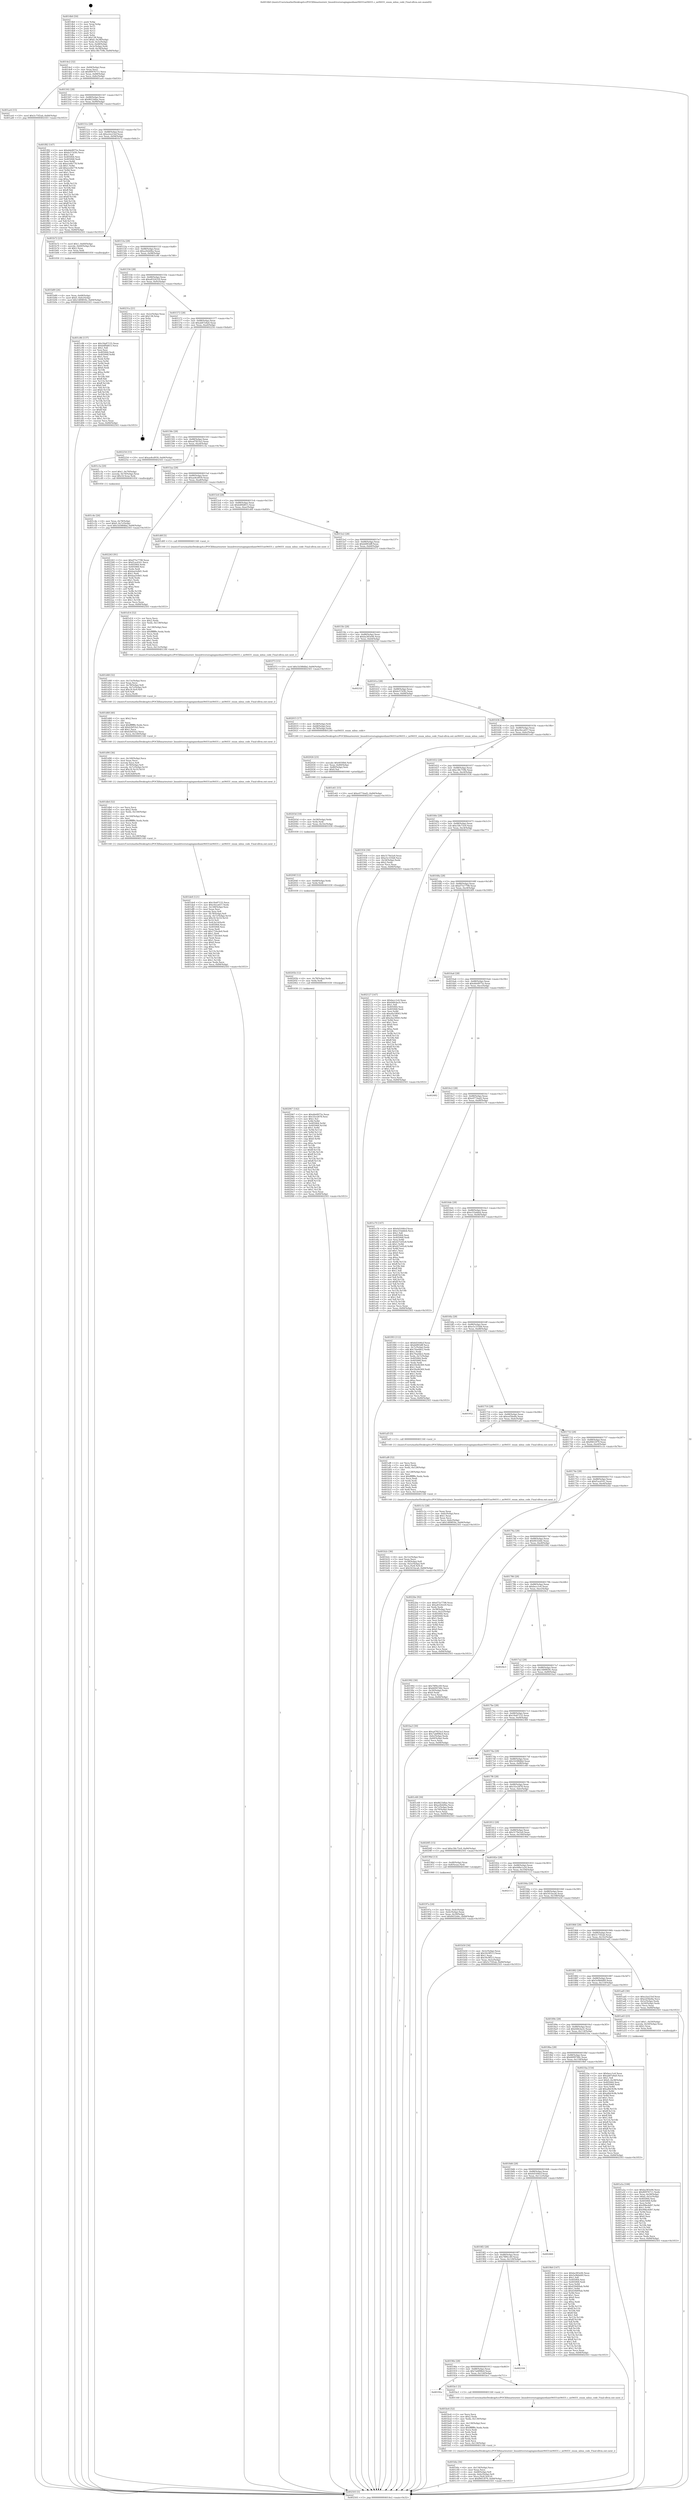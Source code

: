 digraph "0x4014b0" {
  label = "0x4014b0 (/mnt/c/Users/mathe/Desktop/tcc/POCII/binaries/extr_linuxdriversstagingmediamt9t031mt9t031.c_mt9t031_enum_mbus_code_Final-ollvm.out::main(0))"
  labelloc = "t"
  node[shape=record]

  Entry [label="",width=0.3,height=0.3,shape=circle,fillcolor=black,style=filled]
  "0x4014e2" [label="{
     0x4014e2 [32]\l
     | [instrs]\l
     &nbsp;&nbsp;0x4014e2 \<+6\>: mov -0x84(%rbp),%eax\l
     &nbsp;&nbsp;0x4014e8 \<+2\>: mov %eax,%ecx\l
     &nbsp;&nbsp;0x4014ea \<+6\>: sub $0x80976711,%ecx\l
     &nbsp;&nbsp;0x4014f0 \<+6\>: mov %eax,-0x88(%rbp)\l
     &nbsp;&nbsp;0x4014f6 \<+6\>: mov %ecx,-0x8c(%rbp)\l
     &nbsp;&nbsp;0x4014fc \<+6\>: je 0000000000401ac6 \<main+0x616\>\l
  }"]
  "0x401ac6" [label="{
     0x401ac6 [15]\l
     | [instrs]\l
     &nbsp;&nbsp;0x401ac6 \<+10\>: movl $0x5c75f2ab,-0x84(%rbp)\l
     &nbsp;&nbsp;0x401ad0 \<+5\>: jmp 0000000000402503 \<main+0x1053\>\l
  }"]
  "0x401502" [label="{
     0x401502 [28]\l
     | [instrs]\l
     &nbsp;&nbsp;0x401502 \<+5\>: jmp 0000000000401507 \<main+0x57\>\l
     &nbsp;&nbsp;0x401507 \<+6\>: mov -0x88(%rbp),%eax\l
     &nbsp;&nbsp;0x40150d \<+5\>: sub $0x8623dfae,%eax\l
     &nbsp;&nbsp;0x401512 \<+6\>: mov %eax,-0x90(%rbp)\l
     &nbsp;&nbsp;0x401518 \<+6\>: je 0000000000401f82 \<main+0xad2\>\l
  }"]
  Exit [label="",width=0.3,height=0.3,shape=circle,fillcolor=black,style=filled,peripheries=2]
  "0x401f82" [label="{
     0x401f82 [147]\l
     | [instrs]\l
     &nbsp;&nbsp;0x401f82 \<+5\>: mov $0xdde8975e,%eax\l
     &nbsp;&nbsp;0x401f87 \<+5\>: mov $0xbc57d3fc,%ecx\l
     &nbsp;&nbsp;0x401f8c \<+2\>: mov $0x1,%dl\l
     &nbsp;&nbsp;0x401f8e \<+7\>: mov 0x405064,%esi\l
     &nbsp;&nbsp;0x401f95 \<+7\>: mov 0x405068,%edi\l
     &nbsp;&nbsp;0x401f9c \<+3\>: mov %esi,%r8d\l
     &nbsp;&nbsp;0x401f9f \<+7\>: sub $0xece6b778,%r8d\l
     &nbsp;&nbsp;0x401fa6 \<+4\>: sub $0x1,%r8d\l
     &nbsp;&nbsp;0x401faa \<+7\>: add $0xece6b778,%r8d\l
     &nbsp;&nbsp;0x401fb1 \<+4\>: imul %r8d,%esi\l
     &nbsp;&nbsp;0x401fb5 \<+3\>: and $0x1,%esi\l
     &nbsp;&nbsp;0x401fb8 \<+3\>: cmp $0x0,%esi\l
     &nbsp;&nbsp;0x401fbb \<+4\>: sete %r9b\l
     &nbsp;&nbsp;0x401fbf \<+3\>: cmp $0xa,%edi\l
     &nbsp;&nbsp;0x401fc2 \<+4\>: setl %r10b\l
     &nbsp;&nbsp;0x401fc6 \<+3\>: mov %r9b,%r11b\l
     &nbsp;&nbsp;0x401fc9 \<+4\>: xor $0xff,%r11b\l
     &nbsp;&nbsp;0x401fcd \<+3\>: mov %r10b,%bl\l
     &nbsp;&nbsp;0x401fd0 \<+3\>: xor $0xff,%bl\l
     &nbsp;&nbsp;0x401fd3 \<+3\>: xor $0x1,%dl\l
     &nbsp;&nbsp;0x401fd6 \<+3\>: mov %r11b,%r14b\l
     &nbsp;&nbsp;0x401fd9 \<+4\>: and $0xff,%r14b\l
     &nbsp;&nbsp;0x401fdd \<+3\>: and %dl,%r9b\l
     &nbsp;&nbsp;0x401fe0 \<+3\>: mov %bl,%r15b\l
     &nbsp;&nbsp;0x401fe3 \<+4\>: and $0xff,%r15b\l
     &nbsp;&nbsp;0x401fe7 \<+3\>: and %dl,%r10b\l
     &nbsp;&nbsp;0x401fea \<+3\>: or %r9b,%r14b\l
     &nbsp;&nbsp;0x401fed \<+3\>: or %r10b,%r15b\l
     &nbsp;&nbsp;0x401ff0 \<+3\>: xor %r15b,%r14b\l
     &nbsp;&nbsp;0x401ff3 \<+3\>: or %bl,%r11b\l
     &nbsp;&nbsp;0x401ff6 \<+4\>: xor $0xff,%r11b\l
     &nbsp;&nbsp;0x401ffa \<+3\>: or $0x1,%dl\l
     &nbsp;&nbsp;0x401ffd \<+3\>: and %dl,%r11b\l
     &nbsp;&nbsp;0x402000 \<+3\>: or %r11b,%r14b\l
     &nbsp;&nbsp;0x402003 \<+4\>: test $0x1,%r14b\l
     &nbsp;&nbsp;0x402007 \<+3\>: cmovne %ecx,%eax\l
     &nbsp;&nbsp;0x40200a \<+6\>: mov %eax,-0x84(%rbp)\l
     &nbsp;&nbsp;0x402010 \<+5\>: jmp 0000000000402503 \<main+0x1053\>\l
  }"]
  "0x40151e" [label="{
     0x40151e [28]\l
     | [instrs]\l
     &nbsp;&nbsp;0x40151e \<+5\>: jmp 0000000000401523 \<main+0x73\>\l
     &nbsp;&nbsp;0x401523 \<+6\>: mov -0x88(%rbp),%eax\l
     &nbsp;&nbsp;0x401529 \<+5\>: sub $0xa2ee23ef,%eax\l
     &nbsp;&nbsp;0x40152e \<+6\>: mov %eax,-0x94(%rbp)\l
     &nbsp;&nbsp;0x401534 \<+6\>: je 0000000000401b72 \<main+0x6c2\>\l
  }"]
  "0x402067" [label="{
     0x402067 [142]\l
     | [instrs]\l
     &nbsp;&nbsp;0x402067 \<+5\>: mov $0xdde8975e,%eax\l
     &nbsp;&nbsp;0x40206c \<+5\>: mov $0x1fce2878,%esi\l
     &nbsp;&nbsp;0x402071 \<+2\>: mov $0x1,%cl\l
     &nbsp;&nbsp;0x402073 \<+3\>: xor %r8d,%r8d\l
     &nbsp;&nbsp;0x402076 \<+8\>: mov 0x405064,%r9d\l
     &nbsp;&nbsp;0x40207e \<+8\>: mov 0x405068,%r10d\l
     &nbsp;&nbsp;0x402086 \<+4\>: sub $0x1,%r8d\l
     &nbsp;&nbsp;0x40208a \<+3\>: mov %r9d,%r11d\l
     &nbsp;&nbsp;0x40208d \<+3\>: add %r8d,%r11d\l
     &nbsp;&nbsp;0x402090 \<+4\>: imul %r11d,%r9d\l
     &nbsp;&nbsp;0x402094 \<+4\>: and $0x1,%r9d\l
     &nbsp;&nbsp;0x402098 \<+4\>: cmp $0x0,%r9d\l
     &nbsp;&nbsp;0x40209c \<+3\>: sete %bl\l
     &nbsp;&nbsp;0x40209f \<+4\>: cmp $0xa,%r10d\l
     &nbsp;&nbsp;0x4020a3 \<+4\>: setl %r14b\l
     &nbsp;&nbsp;0x4020a7 \<+3\>: mov %bl,%r15b\l
     &nbsp;&nbsp;0x4020aa \<+4\>: xor $0xff,%r15b\l
     &nbsp;&nbsp;0x4020ae \<+3\>: mov %r14b,%r12b\l
     &nbsp;&nbsp;0x4020b1 \<+4\>: xor $0xff,%r12b\l
     &nbsp;&nbsp;0x4020b5 \<+3\>: xor $0x1,%cl\l
     &nbsp;&nbsp;0x4020b8 \<+3\>: mov %r15b,%r13b\l
     &nbsp;&nbsp;0x4020bb \<+4\>: and $0xff,%r13b\l
     &nbsp;&nbsp;0x4020bf \<+2\>: and %cl,%bl\l
     &nbsp;&nbsp;0x4020c1 \<+3\>: mov %r12b,%dl\l
     &nbsp;&nbsp;0x4020c4 \<+3\>: and $0xff,%dl\l
     &nbsp;&nbsp;0x4020c7 \<+3\>: and %cl,%r14b\l
     &nbsp;&nbsp;0x4020ca \<+3\>: or %bl,%r13b\l
     &nbsp;&nbsp;0x4020cd \<+3\>: or %r14b,%dl\l
     &nbsp;&nbsp;0x4020d0 \<+3\>: xor %dl,%r13b\l
     &nbsp;&nbsp;0x4020d3 \<+3\>: or %r12b,%r15b\l
     &nbsp;&nbsp;0x4020d6 \<+4\>: xor $0xff,%r15b\l
     &nbsp;&nbsp;0x4020da \<+3\>: or $0x1,%cl\l
     &nbsp;&nbsp;0x4020dd \<+3\>: and %cl,%r15b\l
     &nbsp;&nbsp;0x4020e0 \<+3\>: or %r15b,%r13b\l
     &nbsp;&nbsp;0x4020e3 \<+4\>: test $0x1,%r13b\l
     &nbsp;&nbsp;0x4020e7 \<+3\>: cmovne %esi,%eax\l
     &nbsp;&nbsp;0x4020ea \<+6\>: mov %eax,-0x84(%rbp)\l
     &nbsp;&nbsp;0x4020f0 \<+5\>: jmp 0000000000402503 \<main+0x1053\>\l
  }"]
  "0x401b72" [label="{
     0x401b72 [23]\l
     | [instrs]\l
     &nbsp;&nbsp;0x401b72 \<+7\>: movl $0x1,-0x60(%rbp)\l
     &nbsp;&nbsp;0x401b79 \<+4\>: movslq -0x60(%rbp),%rax\l
     &nbsp;&nbsp;0x401b7d \<+4\>: shl $0x2,%rax\l
     &nbsp;&nbsp;0x401b81 \<+3\>: mov %rax,%rdi\l
     &nbsp;&nbsp;0x401b84 \<+5\>: call 0000000000401050 \<malloc@plt\>\l
     | [calls]\l
     &nbsp;&nbsp;0x401050 \{1\} (unknown)\l
  }"]
  "0x40153a" [label="{
     0x40153a [28]\l
     | [instrs]\l
     &nbsp;&nbsp;0x40153a \<+5\>: jmp 000000000040153f \<main+0x8f\>\l
     &nbsp;&nbsp;0x40153f \<+6\>: mov -0x88(%rbp),%eax\l
     &nbsp;&nbsp;0x401545 \<+5\>: sub $0xa2feb06a,%eax\l
     &nbsp;&nbsp;0x40154a \<+6\>: mov %eax,-0x98(%rbp)\l
     &nbsp;&nbsp;0x401550 \<+6\>: je 0000000000401c86 \<main+0x7d6\>\l
  }"]
  "0x40205b" [label="{
     0x40205b [12]\l
     | [instrs]\l
     &nbsp;&nbsp;0x40205b \<+4\>: mov -0x78(%rbp),%rdx\l
     &nbsp;&nbsp;0x40205f \<+3\>: mov %rdx,%rdi\l
     &nbsp;&nbsp;0x402062 \<+5\>: call 0000000000401030 \<free@plt\>\l
     | [calls]\l
     &nbsp;&nbsp;0x401030 \{1\} (unknown)\l
  }"]
  "0x401c86" [label="{
     0x401c86 [137]\l
     | [instrs]\l
     &nbsp;&nbsp;0x401c86 \<+5\>: mov $0x18a87155,%eax\l
     &nbsp;&nbsp;0x401c8b \<+5\>: mov $0xb4f0d815,%ecx\l
     &nbsp;&nbsp;0x401c90 \<+2\>: mov $0x1,%dl\l
     &nbsp;&nbsp;0x401c92 \<+2\>: xor %esi,%esi\l
     &nbsp;&nbsp;0x401c94 \<+7\>: mov 0x405064,%edi\l
     &nbsp;&nbsp;0x401c9b \<+8\>: mov 0x405068,%r8d\l
     &nbsp;&nbsp;0x401ca3 \<+3\>: sub $0x1,%esi\l
     &nbsp;&nbsp;0x401ca6 \<+3\>: mov %edi,%r9d\l
     &nbsp;&nbsp;0x401ca9 \<+3\>: add %esi,%r9d\l
     &nbsp;&nbsp;0x401cac \<+4\>: imul %r9d,%edi\l
     &nbsp;&nbsp;0x401cb0 \<+3\>: and $0x1,%edi\l
     &nbsp;&nbsp;0x401cb3 \<+3\>: cmp $0x0,%edi\l
     &nbsp;&nbsp;0x401cb6 \<+4\>: sete %r10b\l
     &nbsp;&nbsp;0x401cba \<+4\>: cmp $0xa,%r8d\l
     &nbsp;&nbsp;0x401cbe \<+4\>: setl %r11b\l
     &nbsp;&nbsp;0x401cc2 \<+3\>: mov %r10b,%bl\l
     &nbsp;&nbsp;0x401cc5 \<+3\>: xor $0xff,%bl\l
     &nbsp;&nbsp;0x401cc8 \<+3\>: mov %r11b,%r14b\l
     &nbsp;&nbsp;0x401ccb \<+4\>: xor $0xff,%r14b\l
     &nbsp;&nbsp;0x401ccf \<+3\>: xor $0x0,%dl\l
     &nbsp;&nbsp;0x401cd2 \<+3\>: mov %bl,%r15b\l
     &nbsp;&nbsp;0x401cd5 \<+4\>: and $0x0,%r15b\l
     &nbsp;&nbsp;0x401cd9 \<+3\>: and %dl,%r10b\l
     &nbsp;&nbsp;0x401cdc \<+3\>: mov %r14b,%r12b\l
     &nbsp;&nbsp;0x401cdf \<+4\>: and $0x0,%r12b\l
     &nbsp;&nbsp;0x401ce3 \<+3\>: and %dl,%r11b\l
     &nbsp;&nbsp;0x401ce6 \<+3\>: or %r10b,%r15b\l
     &nbsp;&nbsp;0x401ce9 \<+3\>: or %r11b,%r12b\l
     &nbsp;&nbsp;0x401cec \<+3\>: xor %r12b,%r15b\l
     &nbsp;&nbsp;0x401cef \<+3\>: or %r14b,%bl\l
     &nbsp;&nbsp;0x401cf2 \<+3\>: xor $0xff,%bl\l
     &nbsp;&nbsp;0x401cf5 \<+3\>: or $0x0,%dl\l
     &nbsp;&nbsp;0x401cf8 \<+2\>: and %dl,%bl\l
     &nbsp;&nbsp;0x401cfa \<+3\>: or %bl,%r15b\l
     &nbsp;&nbsp;0x401cfd \<+4\>: test $0x1,%r15b\l
     &nbsp;&nbsp;0x401d01 \<+3\>: cmovne %ecx,%eax\l
     &nbsp;&nbsp;0x401d04 \<+6\>: mov %eax,-0x84(%rbp)\l
     &nbsp;&nbsp;0x401d0a \<+5\>: jmp 0000000000402503 \<main+0x1053\>\l
  }"]
  "0x401556" [label="{
     0x401556 [28]\l
     | [instrs]\l
     &nbsp;&nbsp;0x401556 \<+5\>: jmp 000000000040155b \<main+0xab\>\l
     &nbsp;&nbsp;0x40155b \<+6\>: mov -0x88(%rbp),%eax\l
     &nbsp;&nbsp;0x401561 \<+5\>: sub $0xa8324229,%eax\l
     &nbsp;&nbsp;0x401566 \<+6\>: mov %eax,-0x9c(%rbp)\l
     &nbsp;&nbsp;0x40156c \<+6\>: je 000000000040231a \<main+0xe6a\>\l
  }"]
  "0x40204f" [label="{
     0x40204f [12]\l
     | [instrs]\l
     &nbsp;&nbsp;0x40204f \<+4\>: mov -0x68(%rbp),%rdx\l
     &nbsp;&nbsp;0x402053 \<+3\>: mov %rdx,%rdi\l
     &nbsp;&nbsp;0x402056 \<+5\>: call 0000000000401030 \<free@plt\>\l
     | [calls]\l
     &nbsp;&nbsp;0x401030 \{1\} (unknown)\l
  }"]
  "0x40231a" [label="{
     0x40231a [21]\l
     | [instrs]\l
     &nbsp;&nbsp;0x40231a \<+3\>: mov -0x2c(%rbp),%eax\l
     &nbsp;&nbsp;0x40231d \<+7\>: add $0x138,%rsp\l
     &nbsp;&nbsp;0x402324 \<+1\>: pop %rbx\l
     &nbsp;&nbsp;0x402325 \<+2\>: pop %r12\l
     &nbsp;&nbsp;0x402327 \<+2\>: pop %r13\l
     &nbsp;&nbsp;0x402329 \<+2\>: pop %r14\l
     &nbsp;&nbsp;0x40232b \<+2\>: pop %r15\l
     &nbsp;&nbsp;0x40232d \<+1\>: pop %rbp\l
     &nbsp;&nbsp;0x40232e \<+1\>: ret\l
  }"]
  "0x401572" [label="{
     0x401572 [28]\l
     | [instrs]\l
     &nbsp;&nbsp;0x401572 \<+5\>: jmp 0000000000401577 \<main+0xc7\>\l
     &nbsp;&nbsp;0x401577 \<+6\>: mov -0x88(%rbp),%eax\l
     &nbsp;&nbsp;0x40157d \<+5\>: sub $0xab87e8a0,%eax\l
     &nbsp;&nbsp;0x401582 \<+6\>: mov %eax,-0xa0(%rbp)\l
     &nbsp;&nbsp;0x401588 \<+6\>: je 0000000000402254 \<main+0xda4\>\l
  }"]
  "0x40203d" [label="{
     0x40203d [18]\l
     | [instrs]\l
     &nbsp;&nbsp;0x40203d \<+4\>: mov -0x58(%rbp),%rdx\l
     &nbsp;&nbsp;0x402041 \<+3\>: mov %rdx,%rdi\l
     &nbsp;&nbsp;0x402044 \<+6\>: mov %eax,-0x14c(%rbp)\l
     &nbsp;&nbsp;0x40204a \<+5\>: call 0000000000401030 \<free@plt\>\l
     | [calls]\l
     &nbsp;&nbsp;0x401030 \{1\} (unknown)\l
  }"]
  "0x402254" [label="{
     0x402254 [15]\l
     | [instrs]\l
     &nbsp;&nbsp;0x402254 \<+10\>: movl $0xae8cd939,-0x84(%rbp)\l
     &nbsp;&nbsp;0x40225e \<+5\>: jmp 0000000000402503 \<main+0x1053\>\l
  }"]
  "0x40158e" [label="{
     0x40158e [28]\l
     | [instrs]\l
     &nbsp;&nbsp;0x40158e \<+5\>: jmp 0000000000401593 \<main+0xe3\>\l
     &nbsp;&nbsp;0x401593 \<+6\>: mov -0x88(%rbp),%eax\l
     &nbsp;&nbsp;0x401599 \<+5\>: sub $0xad7823a3,%eax\l
     &nbsp;&nbsp;0x40159e \<+6\>: mov %eax,-0xa4(%rbp)\l
     &nbsp;&nbsp;0x4015a4 \<+6\>: je 0000000000401c3a \<main+0x78a\>\l
  }"]
  "0x402026" [label="{
     0x402026 [23]\l
     | [instrs]\l
     &nbsp;&nbsp;0x402026 \<+10\>: movabs $0x4030b6,%rdi\l
     &nbsp;&nbsp;0x402030 \<+3\>: mov %eax,-0x80(%rbp)\l
     &nbsp;&nbsp;0x402033 \<+3\>: mov -0x80(%rbp),%esi\l
     &nbsp;&nbsp;0x402036 \<+2\>: mov $0x0,%al\l
     &nbsp;&nbsp;0x402038 \<+5\>: call 0000000000401040 \<printf@plt\>\l
     | [calls]\l
     &nbsp;&nbsp;0x401040 \{1\} (unknown)\l
  }"]
  "0x401c3a" [label="{
     0x401c3a [20]\l
     | [instrs]\l
     &nbsp;&nbsp;0x401c3a \<+7\>: movl $0x1,-0x70(%rbp)\l
     &nbsp;&nbsp;0x401c41 \<+4\>: movslq -0x70(%rbp),%rax\l
     &nbsp;&nbsp;0x401c45 \<+4\>: imul $0x18,%rax,%rdi\l
     &nbsp;&nbsp;0x401c49 \<+5\>: call 0000000000401050 \<malloc@plt\>\l
     | [calls]\l
     &nbsp;&nbsp;0x401050 \{1\} (unknown)\l
  }"]
  "0x4015aa" [label="{
     0x4015aa [28]\l
     | [instrs]\l
     &nbsp;&nbsp;0x4015aa \<+5\>: jmp 00000000004015af \<main+0xff\>\l
     &nbsp;&nbsp;0x4015af \<+6\>: mov -0x88(%rbp),%eax\l
     &nbsp;&nbsp;0x4015b5 \<+5\>: sub $0xae8cd939,%eax\l
     &nbsp;&nbsp;0x4015ba \<+6\>: mov %eax,-0xa8(%rbp)\l
     &nbsp;&nbsp;0x4015c0 \<+6\>: je 0000000000402263 \<main+0xdb3\>\l
  }"]
  "0x401de8" [label="{
     0x401de8 [121]\l
     | [instrs]\l
     &nbsp;&nbsp;0x401de8 \<+5\>: mov $0x18a87155,%ecx\l
     &nbsp;&nbsp;0x401ded \<+5\>: mov $0xc0eca657,%edx\l
     &nbsp;&nbsp;0x401df2 \<+6\>: mov -0x148(%rbp),%esi\l
     &nbsp;&nbsp;0x401df8 \<+3\>: imul %eax,%esi\l
     &nbsp;&nbsp;0x401dfb \<+3\>: movslq %esi,%r8\l
     &nbsp;&nbsp;0x401dfe \<+4\>: mov -0x78(%rbp),%r9\l
     &nbsp;&nbsp;0x401e02 \<+4\>: movslq -0x7c(%rbp),%r10\l
     &nbsp;&nbsp;0x401e06 \<+4\>: imul $0x18,%r10,%r10\l
     &nbsp;&nbsp;0x401e0a \<+3\>: add %r10,%r9\l
     &nbsp;&nbsp;0x401e0d \<+4\>: mov %r8,0x10(%r9)\l
     &nbsp;&nbsp;0x401e11 \<+7\>: mov 0x405064,%eax\l
     &nbsp;&nbsp;0x401e18 \<+7\>: mov 0x405068,%esi\l
     &nbsp;&nbsp;0x401e1f \<+2\>: mov %eax,%edi\l
     &nbsp;&nbsp;0x401e21 \<+6\>: add $0x172bcde0,%edi\l
     &nbsp;&nbsp;0x401e27 \<+3\>: sub $0x1,%edi\l
     &nbsp;&nbsp;0x401e2a \<+6\>: sub $0x172bcde0,%edi\l
     &nbsp;&nbsp;0x401e30 \<+3\>: imul %edi,%eax\l
     &nbsp;&nbsp;0x401e33 \<+3\>: and $0x1,%eax\l
     &nbsp;&nbsp;0x401e36 \<+3\>: cmp $0x0,%eax\l
     &nbsp;&nbsp;0x401e39 \<+4\>: sete %r11b\l
     &nbsp;&nbsp;0x401e3d \<+3\>: cmp $0xa,%esi\l
     &nbsp;&nbsp;0x401e40 \<+3\>: setl %bl\l
     &nbsp;&nbsp;0x401e43 \<+3\>: mov %r11b,%r14b\l
     &nbsp;&nbsp;0x401e46 \<+3\>: and %bl,%r14b\l
     &nbsp;&nbsp;0x401e49 \<+3\>: xor %bl,%r11b\l
     &nbsp;&nbsp;0x401e4c \<+3\>: or %r11b,%r14b\l
     &nbsp;&nbsp;0x401e4f \<+4\>: test $0x1,%r14b\l
     &nbsp;&nbsp;0x401e53 \<+3\>: cmovne %edx,%ecx\l
     &nbsp;&nbsp;0x401e56 \<+6\>: mov %ecx,-0x84(%rbp)\l
     &nbsp;&nbsp;0x401e5c \<+5\>: jmp 0000000000402503 \<main+0x1053\>\l
  }"]
  "0x402263" [label="{
     0x402263 [91]\l
     | [instrs]\l
     &nbsp;&nbsp;0x402263 \<+5\>: mov $0xd75e7798,%eax\l
     &nbsp;&nbsp;0x402268 \<+5\>: mov $0xf1acd161,%ecx\l
     &nbsp;&nbsp;0x40226d \<+7\>: mov 0x405064,%edx\l
     &nbsp;&nbsp;0x402274 \<+7\>: mov 0x405068,%esi\l
     &nbsp;&nbsp;0x40227b \<+2\>: mov %edx,%edi\l
     &nbsp;&nbsp;0x40227d \<+6\>: sub $0xbaa5e8d1,%edi\l
     &nbsp;&nbsp;0x402283 \<+3\>: sub $0x1,%edi\l
     &nbsp;&nbsp;0x402286 \<+6\>: add $0xbaa5e8d1,%edi\l
     &nbsp;&nbsp;0x40228c \<+3\>: imul %edi,%edx\l
     &nbsp;&nbsp;0x40228f \<+3\>: and $0x1,%edx\l
     &nbsp;&nbsp;0x402292 \<+3\>: cmp $0x0,%edx\l
     &nbsp;&nbsp;0x402295 \<+4\>: sete %r8b\l
     &nbsp;&nbsp;0x402299 \<+3\>: cmp $0xa,%esi\l
     &nbsp;&nbsp;0x40229c \<+4\>: setl %r9b\l
     &nbsp;&nbsp;0x4022a0 \<+3\>: mov %r8b,%r10b\l
     &nbsp;&nbsp;0x4022a3 \<+3\>: and %r9b,%r10b\l
     &nbsp;&nbsp;0x4022a6 \<+3\>: xor %r9b,%r8b\l
     &nbsp;&nbsp;0x4022a9 \<+3\>: or %r8b,%r10b\l
     &nbsp;&nbsp;0x4022ac \<+4\>: test $0x1,%r10b\l
     &nbsp;&nbsp;0x4022b0 \<+3\>: cmovne %ecx,%eax\l
     &nbsp;&nbsp;0x4022b3 \<+6\>: mov %eax,-0x84(%rbp)\l
     &nbsp;&nbsp;0x4022b9 \<+5\>: jmp 0000000000402503 \<main+0x1053\>\l
  }"]
  "0x4015c6" [label="{
     0x4015c6 [28]\l
     | [instrs]\l
     &nbsp;&nbsp;0x4015c6 \<+5\>: jmp 00000000004015cb \<main+0x11b\>\l
     &nbsp;&nbsp;0x4015cb \<+6\>: mov -0x88(%rbp),%eax\l
     &nbsp;&nbsp;0x4015d1 \<+5\>: sub $0xb4f0d815,%eax\l
     &nbsp;&nbsp;0x4015d6 \<+6\>: mov %eax,-0xac(%rbp)\l
     &nbsp;&nbsp;0x4015dc \<+6\>: je 0000000000401d0f \<main+0x85f\>\l
  }"]
  "0x401db4" [label="{
     0x401db4 [52]\l
     | [instrs]\l
     &nbsp;&nbsp;0x401db4 \<+2\>: xor %ecx,%ecx\l
     &nbsp;&nbsp;0x401db6 \<+5\>: mov $0x2,%edx\l
     &nbsp;&nbsp;0x401dbb \<+6\>: mov %edx,-0x144(%rbp)\l
     &nbsp;&nbsp;0x401dc1 \<+1\>: cltd\l
     &nbsp;&nbsp;0x401dc2 \<+6\>: mov -0x144(%rbp),%esi\l
     &nbsp;&nbsp;0x401dc8 \<+2\>: idiv %esi\l
     &nbsp;&nbsp;0x401dca \<+6\>: imul $0xfffffffe,%edx,%edx\l
     &nbsp;&nbsp;0x401dd0 \<+2\>: mov %ecx,%edi\l
     &nbsp;&nbsp;0x401dd2 \<+2\>: sub %edx,%edi\l
     &nbsp;&nbsp;0x401dd4 \<+2\>: mov %ecx,%edx\l
     &nbsp;&nbsp;0x401dd6 \<+3\>: sub $0x1,%edx\l
     &nbsp;&nbsp;0x401dd9 \<+2\>: add %edx,%edi\l
     &nbsp;&nbsp;0x401ddb \<+2\>: sub %edi,%ecx\l
     &nbsp;&nbsp;0x401ddd \<+6\>: mov %ecx,-0x148(%rbp)\l
     &nbsp;&nbsp;0x401de3 \<+5\>: call 0000000000401160 \<next_i\>\l
     | [calls]\l
     &nbsp;&nbsp;0x401160 \{1\} (/mnt/c/Users/mathe/Desktop/tcc/POCII/binaries/extr_linuxdriversstagingmediamt9t031mt9t031.c_mt9t031_enum_mbus_code_Final-ollvm.out::next_i)\l
  }"]
  "0x401d0f" [label="{
     0x401d0f [5]\l
     | [instrs]\l
     &nbsp;&nbsp;0x401d0f \<+5\>: call 0000000000401160 \<next_i\>\l
     | [calls]\l
     &nbsp;&nbsp;0x401160 \{1\} (/mnt/c/Users/mathe/Desktop/tcc/POCII/binaries/extr_linuxdriversstagingmediamt9t031mt9t031.c_mt9t031_enum_mbus_code_Final-ollvm.out::next_i)\l
  }"]
  "0x4015e2" [label="{
     0x4015e2 [28]\l
     | [instrs]\l
     &nbsp;&nbsp;0x4015e2 \<+5\>: jmp 00000000004015e7 \<main+0x137\>\l
     &nbsp;&nbsp;0x4015e7 \<+6\>: mov -0x88(%rbp),%eax\l
     &nbsp;&nbsp;0x4015ed \<+5\>: sub $0xb6f83dff,%eax\l
     &nbsp;&nbsp;0x4015f2 \<+6\>: mov %eax,-0xb0(%rbp)\l
     &nbsp;&nbsp;0x4015f8 \<+6\>: je 0000000000401f73 \<main+0xac3\>\l
  }"]
  "0x401d90" [label="{
     0x401d90 [36]\l
     | [instrs]\l
     &nbsp;&nbsp;0x401d90 \<+6\>: mov -0x140(%rbp),%ecx\l
     &nbsp;&nbsp;0x401d96 \<+3\>: imul %eax,%ecx\l
     &nbsp;&nbsp;0x401d99 \<+3\>: movslq %ecx,%r8\l
     &nbsp;&nbsp;0x401d9c \<+4\>: mov -0x78(%rbp),%r9\l
     &nbsp;&nbsp;0x401da0 \<+4\>: movslq -0x7c(%rbp),%r10\l
     &nbsp;&nbsp;0x401da4 \<+4\>: imul $0x18,%r10,%r10\l
     &nbsp;&nbsp;0x401da8 \<+3\>: add %r10,%r9\l
     &nbsp;&nbsp;0x401dab \<+4\>: mov %r8,0x8(%r9)\l
     &nbsp;&nbsp;0x401daf \<+5\>: call 0000000000401160 \<next_i\>\l
     | [calls]\l
     &nbsp;&nbsp;0x401160 \{1\} (/mnt/c/Users/mathe/Desktop/tcc/POCII/binaries/extr_linuxdriversstagingmediamt9t031mt9t031.c_mt9t031_enum_mbus_code_Final-ollvm.out::next_i)\l
  }"]
  "0x401f73" [label="{
     0x401f73 [15]\l
     | [instrs]\l
     &nbsp;&nbsp;0x401f73 \<+10\>: movl $0x1b588dbd,-0x84(%rbp)\l
     &nbsp;&nbsp;0x401f7d \<+5\>: jmp 0000000000402503 \<main+0x1053\>\l
  }"]
  "0x4015fe" [label="{
     0x4015fe [28]\l
     | [instrs]\l
     &nbsp;&nbsp;0x4015fe \<+5\>: jmp 0000000000401603 \<main+0x153\>\l
     &nbsp;&nbsp;0x401603 \<+6\>: mov -0x88(%rbp),%eax\l
     &nbsp;&nbsp;0x401609 \<+5\>: sub $0xba383e06,%eax\l
     &nbsp;&nbsp;0x40160e \<+6\>: mov %eax,-0xb4(%rbp)\l
     &nbsp;&nbsp;0x401614 \<+6\>: je 000000000040232f \<main+0xe7f\>\l
  }"]
  "0x401d68" [label="{
     0x401d68 [40]\l
     | [instrs]\l
     &nbsp;&nbsp;0x401d68 \<+5\>: mov $0x2,%ecx\l
     &nbsp;&nbsp;0x401d6d \<+1\>: cltd\l
     &nbsp;&nbsp;0x401d6e \<+2\>: idiv %ecx\l
     &nbsp;&nbsp;0x401d70 \<+6\>: imul $0xfffffffe,%edx,%ecx\l
     &nbsp;&nbsp;0x401d76 \<+6\>: add $0xb2bf1fa2,%ecx\l
     &nbsp;&nbsp;0x401d7c \<+3\>: add $0x1,%ecx\l
     &nbsp;&nbsp;0x401d7f \<+6\>: sub $0xb2bf1fa2,%ecx\l
     &nbsp;&nbsp;0x401d85 \<+6\>: mov %ecx,-0x140(%rbp)\l
     &nbsp;&nbsp;0x401d8b \<+5\>: call 0000000000401160 \<next_i\>\l
     | [calls]\l
     &nbsp;&nbsp;0x401160 \{1\} (/mnt/c/Users/mathe/Desktop/tcc/POCII/binaries/extr_linuxdriversstagingmediamt9t031mt9t031.c_mt9t031_enum_mbus_code_Final-ollvm.out::next_i)\l
  }"]
  "0x40232f" [label="{
     0x40232f\l
  }", style=dashed]
  "0x40161a" [label="{
     0x40161a [28]\l
     | [instrs]\l
     &nbsp;&nbsp;0x40161a \<+5\>: jmp 000000000040161f \<main+0x16f\>\l
     &nbsp;&nbsp;0x40161f \<+6\>: mov -0x88(%rbp),%eax\l
     &nbsp;&nbsp;0x401625 \<+5\>: sub $0xbc57d3fc,%eax\l
     &nbsp;&nbsp;0x40162a \<+6\>: mov %eax,-0xb8(%rbp)\l
     &nbsp;&nbsp;0x401630 \<+6\>: je 0000000000402015 \<main+0xb65\>\l
  }"]
  "0x401d48" [label="{
     0x401d48 [32]\l
     | [instrs]\l
     &nbsp;&nbsp;0x401d48 \<+6\>: mov -0x13c(%rbp),%ecx\l
     &nbsp;&nbsp;0x401d4e \<+3\>: imul %eax,%ecx\l
     &nbsp;&nbsp;0x401d51 \<+4\>: mov -0x78(%rbp),%r8\l
     &nbsp;&nbsp;0x401d55 \<+4\>: movslq -0x7c(%rbp),%r9\l
     &nbsp;&nbsp;0x401d59 \<+4\>: imul $0x18,%r9,%r9\l
     &nbsp;&nbsp;0x401d5d \<+3\>: add %r9,%r8\l
     &nbsp;&nbsp;0x401d60 \<+3\>: mov %ecx,(%r8)\l
     &nbsp;&nbsp;0x401d63 \<+5\>: call 0000000000401160 \<next_i\>\l
     | [calls]\l
     &nbsp;&nbsp;0x401160 \{1\} (/mnt/c/Users/mathe/Desktop/tcc/POCII/binaries/extr_linuxdriversstagingmediamt9t031mt9t031.c_mt9t031_enum_mbus_code_Final-ollvm.out::next_i)\l
  }"]
  "0x402015" [label="{
     0x402015 [17]\l
     | [instrs]\l
     &nbsp;&nbsp;0x402015 \<+4\>: mov -0x58(%rbp),%rdi\l
     &nbsp;&nbsp;0x402019 \<+4\>: mov -0x68(%rbp),%rsi\l
     &nbsp;&nbsp;0x40201d \<+4\>: mov -0x78(%rbp),%rdx\l
     &nbsp;&nbsp;0x402021 \<+5\>: call 0000000000401240 \<mt9t031_enum_mbus_code\>\l
     | [calls]\l
     &nbsp;&nbsp;0x401240 \{1\} (/mnt/c/Users/mathe/Desktop/tcc/POCII/binaries/extr_linuxdriversstagingmediamt9t031mt9t031.c_mt9t031_enum_mbus_code_Final-ollvm.out::mt9t031_enum_mbus_code)\l
  }"]
  "0x401636" [label="{
     0x401636 [28]\l
     | [instrs]\l
     &nbsp;&nbsp;0x401636 \<+5\>: jmp 000000000040163b \<main+0x18b\>\l
     &nbsp;&nbsp;0x40163b \<+6\>: mov -0x88(%rbp),%eax\l
     &nbsp;&nbsp;0x401641 \<+5\>: sub $0xc0eca657,%eax\l
     &nbsp;&nbsp;0x401646 \<+6\>: mov %eax,-0xbc(%rbp)\l
     &nbsp;&nbsp;0x40164c \<+6\>: je 0000000000401e61 \<main+0x9b1\>\l
  }"]
  "0x401d14" [label="{
     0x401d14 [52]\l
     | [instrs]\l
     &nbsp;&nbsp;0x401d14 \<+2\>: xor %ecx,%ecx\l
     &nbsp;&nbsp;0x401d16 \<+5\>: mov $0x2,%edx\l
     &nbsp;&nbsp;0x401d1b \<+6\>: mov %edx,-0x138(%rbp)\l
     &nbsp;&nbsp;0x401d21 \<+1\>: cltd\l
     &nbsp;&nbsp;0x401d22 \<+6\>: mov -0x138(%rbp),%esi\l
     &nbsp;&nbsp;0x401d28 \<+2\>: idiv %esi\l
     &nbsp;&nbsp;0x401d2a \<+6\>: imul $0xfffffffe,%edx,%edx\l
     &nbsp;&nbsp;0x401d30 \<+2\>: mov %ecx,%edi\l
     &nbsp;&nbsp;0x401d32 \<+2\>: sub %edx,%edi\l
     &nbsp;&nbsp;0x401d34 \<+2\>: mov %ecx,%edx\l
     &nbsp;&nbsp;0x401d36 \<+3\>: sub $0x1,%edx\l
     &nbsp;&nbsp;0x401d39 \<+2\>: add %edx,%edi\l
     &nbsp;&nbsp;0x401d3b \<+2\>: sub %edi,%ecx\l
     &nbsp;&nbsp;0x401d3d \<+6\>: mov %ecx,-0x13c(%rbp)\l
     &nbsp;&nbsp;0x401d43 \<+5\>: call 0000000000401160 \<next_i\>\l
     | [calls]\l
     &nbsp;&nbsp;0x401160 \{1\} (/mnt/c/Users/mathe/Desktop/tcc/POCII/binaries/extr_linuxdriversstagingmediamt9t031mt9t031.c_mt9t031_enum_mbus_code_Final-ollvm.out::next_i)\l
  }"]
  "0x401e61" [label="{
     0x401e61 [15]\l
     | [instrs]\l
     &nbsp;&nbsp;0x401e61 \<+10\>: movl $0xe077dad2,-0x84(%rbp)\l
     &nbsp;&nbsp;0x401e6b \<+5\>: jmp 0000000000402503 \<main+0x1053\>\l
  }"]
  "0x401652" [label="{
     0x401652 [28]\l
     | [instrs]\l
     &nbsp;&nbsp;0x401652 \<+5\>: jmp 0000000000401657 \<main+0x1a7\>\l
     &nbsp;&nbsp;0x401657 \<+6\>: mov -0x88(%rbp),%eax\l
     &nbsp;&nbsp;0x40165d \<+5\>: sub $0xc38c759b,%eax\l
     &nbsp;&nbsp;0x401662 \<+6\>: mov %eax,-0xc0(%rbp)\l
     &nbsp;&nbsp;0x401668 \<+6\>: je 0000000000401934 \<main+0x484\>\l
  }"]
  "0x401c4e" [label="{
     0x401c4e [26]\l
     | [instrs]\l
     &nbsp;&nbsp;0x401c4e \<+4\>: mov %rax,-0x78(%rbp)\l
     &nbsp;&nbsp;0x401c52 \<+7\>: movl $0x0,-0x7c(%rbp)\l
     &nbsp;&nbsp;0x401c59 \<+10\>: movl $0x1b588dbd,-0x84(%rbp)\l
     &nbsp;&nbsp;0x401c63 \<+5\>: jmp 0000000000402503 \<main+0x1053\>\l
  }"]
  "0x401934" [label="{
     0x401934 [30]\l
     | [instrs]\l
     &nbsp;&nbsp;0x401934 \<+5\>: mov $0x3179e5a9,%eax\l
     &nbsp;&nbsp;0x401939 \<+5\>: mov $0xe5c335b8,%ecx\l
     &nbsp;&nbsp;0x40193e \<+3\>: mov -0x34(%rbp),%edx\l
     &nbsp;&nbsp;0x401941 \<+3\>: cmp $0x2,%edx\l
     &nbsp;&nbsp;0x401944 \<+3\>: cmovne %ecx,%eax\l
     &nbsp;&nbsp;0x401947 \<+6\>: mov %eax,-0x84(%rbp)\l
     &nbsp;&nbsp;0x40194d \<+5\>: jmp 0000000000402503 \<main+0x1053\>\l
  }"]
  "0x40166e" [label="{
     0x40166e [28]\l
     | [instrs]\l
     &nbsp;&nbsp;0x40166e \<+5\>: jmp 0000000000401673 \<main+0x1c3\>\l
     &nbsp;&nbsp;0x401673 \<+6\>: mov -0x88(%rbp),%eax\l
     &nbsp;&nbsp;0x401679 \<+5\>: sub $0xc58c72e9,%eax\l
     &nbsp;&nbsp;0x40167e \<+6\>: mov %eax,-0xc4(%rbp)\l
     &nbsp;&nbsp;0x401684 \<+6\>: je 0000000000402127 \<main+0xc77\>\l
  }"]
  "0x402503" [label="{
     0x402503 [5]\l
     | [instrs]\l
     &nbsp;&nbsp;0x402503 \<+5\>: jmp 00000000004014e2 \<main+0x32\>\l
  }"]
  "0x4014b0" [label="{
     0x4014b0 [50]\l
     | [instrs]\l
     &nbsp;&nbsp;0x4014b0 \<+1\>: push %rbp\l
     &nbsp;&nbsp;0x4014b1 \<+3\>: mov %rsp,%rbp\l
     &nbsp;&nbsp;0x4014b4 \<+2\>: push %r15\l
     &nbsp;&nbsp;0x4014b6 \<+2\>: push %r14\l
     &nbsp;&nbsp;0x4014b8 \<+2\>: push %r13\l
     &nbsp;&nbsp;0x4014ba \<+2\>: push %r12\l
     &nbsp;&nbsp;0x4014bc \<+1\>: push %rbx\l
     &nbsp;&nbsp;0x4014bd \<+7\>: sub $0x138,%rsp\l
     &nbsp;&nbsp;0x4014c4 \<+7\>: movl $0x0,-0x38(%rbp)\l
     &nbsp;&nbsp;0x4014cb \<+3\>: mov %edi,-0x3c(%rbp)\l
     &nbsp;&nbsp;0x4014ce \<+4\>: mov %rsi,-0x48(%rbp)\l
     &nbsp;&nbsp;0x4014d2 \<+3\>: mov -0x3c(%rbp),%edi\l
     &nbsp;&nbsp;0x4014d5 \<+3\>: mov %edi,-0x34(%rbp)\l
     &nbsp;&nbsp;0x4014d8 \<+10\>: movl $0xc38c759b,-0x84(%rbp)\l
  }"]
  "0x401bfa" [label="{
     0x401bfa [36]\l
     | [instrs]\l
     &nbsp;&nbsp;0x401bfa \<+6\>: mov -0x134(%rbp),%ecx\l
     &nbsp;&nbsp;0x401c00 \<+3\>: imul %eax,%ecx\l
     &nbsp;&nbsp;0x401c03 \<+4\>: mov -0x68(%rbp),%r8\l
     &nbsp;&nbsp;0x401c07 \<+4\>: movslq -0x6c(%rbp),%r9\l
     &nbsp;&nbsp;0x401c0b \<+4\>: mov %ecx,(%r8,%r9,4)\l
     &nbsp;&nbsp;0x401c0f \<+10\>: movl $0xf0653f79,-0x84(%rbp)\l
     &nbsp;&nbsp;0x401c19 \<+5\>: jmp 0000000000402503 \<main+0x1053\>\l
  }"]
  "0x402127" [label="{
     0x402127 [147]\l
     | [instrs]\l
     &nbsp;&nbsp;0x402127 \<+5\>: mov $0xbecc1e4,%eax\l
     &nbsp;&nbsp;0x40212c \<+5\>: mov $0x648cba3c,%ecx\l
     &nbsp;&nbsp;0x402131 \<+2\>: mov $0x1,%dl\l
     &nbsp;&nbsp;0x402133 \<+7\>: mov 0x405064,%esi\l
     &nbsp;&nbsp;0x40213a \<+7\>: mov 0x405068,%edi\l
     &nbsp;&nbsp;0x402141 \<+3\>: mov %esi,%r8d\l
     &nbsp;&nbsp;0x402144 \<+7\>: sub $0xe6a18043,%r8d\l
     &nbsp;&nbsp;0x40214b \<+4\>: sub $0x1,%r8d\l
     &nbsp;&nbsp;0x40214f \<+7\>: add $0xe6a18043,%r8d\l
     &nbsp;&nbsp;0x402156 \<+4\>: imul %r8d,%esi\l
     &nbsp;&nbsp;0x40215a \<+3\>: and $0x1,%esi\l
     &nbsp;&nbsp;0x40215d \<+3\>: cmp $0x0,%esi\l
     &nbsp;&nbsp;0x402160 \<+4\>: sete %r9b\l
     &nbsp;&nbsp;0x402164 \<+3\>: cmp $0xa,%edi\l
     &nbsp;&nbsp;0x402167 \<+4\>: setl %r10b\l
     &nbsp;&nbsp;0x40216b \<+3\>: mov %r9b,%r11b\l
     &nbsp;&nbsp;0x40216e \<+4\>: xor $0xff,%r11b\l
     &nbsp;&nbsp;0x402172 \<+3\>: mov %r10b,%bl\l
     &nbsp;&nbsp;0x402175 \<+3\>: xor $0xff,%bl\l
     &nbsp;&nbsp;0x402178 \<+3\>: xor $0x1,%dl\l
     &nbsp;&nbsp;0x40217b \<+3\>: mov %r11b,%r14b\l
     &nbsp;&nbsp;0x40217e \<+4\>: and $0xff,%r14b\l
     &nbsp;&nbsp;0x402182 \<+3\>: and %dl,%r9b\l
     &nbsp;&nbsp;0x402185 \<+3\>: mov %bl,%r15b\l
     &nbsp;&nbsp;0x402188 \<+4\>: and $0xff,%r15b\l
     &nbsp;&nbsp;0x40218c \<+3\>: and %dl,%r10b\l
     &nbsp;&nbsp;0x40218f \<+3\>: or %r9b,%r14b\l
     &nbsp;&nbsp;0x402192 \<+3\>: or %r10b,%r15b\l
     &nbsp;&nbsp;0x402195 \<+3\>: xor %r15b,%r14b\l
     &nbsp;&nbsp;0x402198 \<+3\>: or %bl,%r11b\l
     &nbsp;&nbsp;0x40219b \<+4\>: xor $0xff,%r11b\l
     &nbsp;&nbsp;0x40219f \<+3\>: or $0x1,%dl\l
     &nbsp;&nbsp;0x4021a2 \<+3\>: and %dl,%r11b\l
     &nbsp;&nbsp;0x4021a5 \<+3\>: or %r11b,%r14b\l
     &nbsp;&nbsp;0x4021a8 \<+4\>: test $0x1,%r14b\l
     &nbsp;&nbsp;0x4021ac \<+3\>: cmovne %ecx,%eax\l
     &nbsp;&nbsp;0x4021af \<+6\>: mov %eax,-0x84(%rbp)\l
     &nbsp;&nbsp;0x4021b5 \<+5\>: jmp 0000000000402503 \<main+0x1053\>\l
  }"]
  "0x40168a" [label="{
     0x40168a [28]\l
     | [instrs]\l
     &nbsp;&nbsp;0x40168a \<+5\>: jmp 000000000040168f \<main+0x1df\>\l
     &nbsp;&nbsp;0x40168f \<+6\>: mov -0x88(%rbp),%eax\l
     &nbsp;&nbsp;0x401695 \<+5\>: sub $0xd75e7798,%eax\l
     &nbsp;&nbsp;0x40169a \<+6\>: mov %eax,-0xc8(%rbp)\l
     &nbsp;&nbsp;0x4016a0 \<+6\>: je 00000000004024f9 \<main+0x1049\>\l
  }"]
  "0x401bc6" [label="{
     0x401bc6 [52]\l
     | [instrs]\l
     &nbsp;&nbsp;0x401bc6 \<+2\>: xor %ecx,%ecx\l
     &nbsp;&nbsp;0x401bc8 \<+5\>: mov $0x2,%edx\l
     &nbsp;&nbsp;0x401bcd \<+6\>: mov %edx,-0x130(%rbp)\l
     &nbsp;&nbsp;0x401bd3 \<+1\>: cltd\l
     &nbsp;&nbsp;0x401bd4 \<+6\>: mov -0x130(%rbp),%esi\l
     &nbsp;&nbsp;0x401bda \<+2\>: idiv %esi\l
     &nbsp;&nbsp;0x401bdc \<+6\>: imul $0xfffffffe,%edx,%edx\l
     &nbsp;&nbsp;0x401be2 \<+2\>: mov %ecx,%edi\l
     &nbsp;&nbsp;0x401be4 \<+2\>: sub %edx,%edi\l
     &nbsp;&nbsp;0x401be6 \<+2\>: mov %ecx,%edx\l
     &nbsp;&nbsp;0x401be8 \<+3\>: sub $0x1,%edx\l
     &nbsp;&nbsp;0x401beb \<+2\>: add %edx,%edi\l
     &nbsp;&nbsp;0x401bed \<+2\>: sub %edi,%ecx\l
     &nbsp;&nbsp;0x401bef \<+6\>: mov %ecx,-0x134(%rbp)\l
     &nbsp;&nbsp;0x401bf5 \<+5\>: call 0000000000401160 \<next_i\>\l
     | [calls]\l
     &nbsp;&nbsp;0x401160 \{1\} (/mnt/c/Users/mathe/Desktop/tcc/POCII/binaries/extr_linuxdriversstagingmediamt9t031mt9t031.c_mt9t031_enum_mbus_code_Final-ollvm.out::next_i)\l
  }"]
  "0x4024f9" [label="{
     0x4024f9\l
  }", style=dashed]
  "0x4016a6" [label="{
     0x4016a6 [28]\l
     | [instrs]\l
     &nbsp;&nbsp;0x4016a6 \<+5\>: jmp 00000000004016ab \<main+0x1fb\>\l
     &nbsp;&nbsp;0x4016ab \<+6\>: mov -0x88(%rbp),%eax\l
     &nbsp;&nbsp;0x4016b1 \<+5\>: sub $0xdde8975e,%eax\l
     &nbsp;&nbsp;0x4016b6 \<+6\>: mov %eax,-0xcc(%rbp)\l
     &nbsp;&nbsp;0x4016bc \<+6\>: je 0000000000402482 \<main+0xfd2\>\l
  }"]
  "0x40192a" [label="{
     0x40192a\l
  }", style=dashed]
  "0x402482" [label="{
     0x402482\l
  }", style=dashed]
  "0x4016c2" [label="{
     0x4016c2 [28]\l
     | [instrs]\l
     &nbsp;&nbsp;0x4016c2 \<+5\>: jmp 00000000004016c7 \<main+0x217\>\l
     &nbsp;&nbsp;0x4016c7 \<+6\>: mov -0x88(%rbp),%eax\l
     &nbsp;&nbsp;0x4016cd \<+5\>: sub $0xe077dad2,%eax\l
     &nbsp;&nbsp;0x4016d2 \<+6\>: mov %eax,-0xd0(%rbp)\l
     &nbsp;&nbsp;0x4016d8 \<+6\>: je 0000000000401e70 \<main+0x9c0\>\l
  }"]
  "0x401bc1" [label="{
     0x401bc1 [5]\l
     | [instrs]\l
     &nbsp;&nbsp;0x401bc1 \<+5\>: call 0000000000401160 \<next_i\>\l
     | [calls]\l
     &nbsp;&nbsp;0x401160 \{1\} (/mnt/c/Users/mathe/Desktop/tcc/POCII/binaries/extr_linuxdriversstagingmediamt9t031mt9t031.c_mt9t031_enum_mbus_code_Final-ollvm.out::next_i)\l
  }"]
  "0x401e70" [label="{
     0x401e70 [147]\l
     | [instrs]\l
     &nbsp;&nbsp;0x401e70 \<+5\>: mov $0x6d1646cf,%eax\l
     &nbsp;&nbsp;0x401e75 \<+5\>: mov $0xe31bddeb,%ecx\l
     &nbsp;&nbsp;0x401e7a \<+2\>: mov $0x1,%dl\l
     &nbsp;&nbsp;0x401e7c \<+7\>: mov 0x405064,%esi\l
     &nbsp;&nbsp;0x401e83 \<+7\>: mov 0x405068,%edi\l
     &nbsp;&nbsp;0x401e8a \<+3\>: mov %esi,%r8d\l
     &nbsp;&nbsp;0x401e8d \<+7\>: sub $0x427e05c8,%r8d\l
     &nbsp;&nbsp;0x401e94 \<+4\>: sub $0x1,%r8d\l
     &nbsp;&nbsp;0x401e98 \<+7\>: add $0x427e05c8,%r8d\l
     &nbsp;&nbsp;0x401e9f \<+4\>: imul %r8d,%esi\l
     &nbsp;&nbsp;0x401ea3 \<+3\>: and $0x1,%esi\l
     &nbsp;&nbsp;0x401ea6 \<+3\>: cmp $0x0,%esi\l
     &nbsp;&nbsp;0x401ea9 \<+4\>: sete %r9b\l
     &nbsp;&nbsp;0x401ead \<+3\>: cmp $0xa,%edi\l
     &nbsp;&nbsp;0x401eb0 \<+4\>: setl %r10b\l
     &nbsp;&nbsp;0x401eb4 \<+3\>: mov %r9b,%r11b\l
     &nbsp;&nbsp;0x401eb7 \<+4\>: xor $0xff,%r11b\l
     &nbsp;&nbsp;0x401ebb \<+3\>: mov %r10b,%bl\l
     &nbsp;&nbsp;0x401ebe \<+3\>: xor $0xff,%bl\l
     &nbsp;&nbsp;0x401ec1 \<+3\>: xor $0x1,%dl\l
     &nbsp;&nbsp;0x401ec4 \<+3\>: mov %r11b,%r14b\l
     &nbsp;&nbsp;0x401ec7 \<+4\>: and $0xff,%r14b\l
     &nbsp;&nbsp;0x401ecb \<+3\>: and %dl,%r9b\l
     &nbsp;&nbsp;0x401ece \<+3\>: mov %bl,%r15b\l
     &nbsp;&nbsp;0x401ed1 \<+4\>: and $0xff,%r15b\l
     &nbsp;&nbsp;0x401ed5 \<+3\>: and %dl,%r10b\l
     &nbsp;&nbsp;0x401ed8 \<+3\>: or %r9b,%r14b\l
     &nbsp;&nbsp;0x401edb \<+3\>: or %r10b,%r15b\l
     &nbsp;&nbsp;0x401ede \<+3\>: xor %r15b,%r14b\l
     &nbsp;&nbsp;0x401ee1 \<+3\>: or %bl,%r11b\l
     &nbsp;&nbsp;0x401ee4 \<+4\>: xor $0xff,%r11b\l
     &nbsp;&nbsp;0x401ee8 \<+3\>: or $0x1,%dl\l
     &nbsp;&nbsp;0x401eeb \<+3\>: and %dl,%r11b\l
     &nbsp;&nbsp;0x401eee \<+3\>: or %r11b,%r14b\l
     &nbsp;&nbsp;0x401ef1 \<+4\>: test $0x1,%r14b\l
     &nbsp;&nbsp;0x401ef5 \<+3\>: cmovne %ecx,%eax\l
     &nbsp;&nbsp;0x401ef8 \<+6\>: mov %eax,-0x84(%rbp)\l
     &nbsp;&nbsp;0x401efe \<+5\>: jmp 0000000000402503 \<main+0x1053\>\l
  }"]
  "0x4016de" [label="{
     0x4016de [28]\l
     | [instrs]\l
     &nbsp;&nbsp;0x4016de \<+5\>: jmp 00000000004016e3 \<main+0x233\>\l
     &nbsp;&nbsp;0x4016e3 \<+6\>: mov -0x88(%rbp),%eax\l
     &nbsp;&nbsp;0x4016e9 \<+5\>: sub $0xe31bddeb,%eax\l
     &nbsp;&nbsp;0x4016ee \<+6\>: mov %eax,-0xd4(%rbp)\l
     &nbsp;&nbsp;0x4016f4 \<+6\>: je 0000000000401f03 \<main+0xa53\>\l
  }"]
  "0x40190e" [label="{
     0x40190e [28]\l
     | [instrs]\l
     &nbsp;&nbsp;0x40190e \<+5\>: jmp 0000000000401913 \<main+0x463\>\l
     &nbsp;&nbsp;0x401913 \<+6\>: mov -0x88(%rbp),%eax\l
     &nbsp;&nbsp;0x401919 \<+5\>: sub $0x7ab898e4,%eax\l
     &nbsp;&nbsp;0x40191e \<+6\>: mov %eax,-0x124(%rbp)\l
     &nbsp;&nbsp;0x401924 \<+6\>: je 0000000000401bc1 \<main+0x711\>\l
  }"]
  "0x401f03" [label="{
     0x401f03 [112]\l
     | [instrs]\l
     &nbsp;&nbsp;0x401f03 \<+5\>: mov $0x6d1646cf,%eax\l
     &nbsp;&nbsp;0x401f08 \<+5\>: mov $0xb6f83dff,%ecx\l
     &nbsp;&nbsp;0x401f0d \<+3\>: mov -0x7c(%rbp),%edx\l
     &nbsp;&nbsp;0x401f10 \<+6\>: add $0x70aefde2,%edx\l
     &nbsp;&nbsp;0x401f16 \<+3\>: add $0x1,%edx\l
     &nbsp;&nbsp;0x401f19 \<+6\>: sub $0x70aefde2,%edx\l
     &nbsp;&nbsp;0x401f1f \<+3\>: mov %edx,-0x7c(%rbp)\l
     &nbsp;&nbsp;0x401f22 \<+7\>: mov 0x405064,%edx\l
     &nbsp;&nbsp;0x401f29 \<+7\>: mov 0x405068,%esi\l
     &nbsp;&nbsp;0x401f30 \<+2\>: mov %edx,%edi\l
     &nbsp;&nbsp;0x401f32 \<+6\>: add $0x50e4b369,%edi\l
     &nbsp;&nbsp;0x401f38 \<+3\>: sub $0x1,%edi\l
     &nbsp;&nbsp;0x401f3b \<+6\>: sub $0x50e4b369,%edi\l
     &nbsp;&nbsp;0x401f41 \<+3\>: imul %edi,%edx\l
     &nbsp;&nbsp;0x401f44 \<+3\>: and $0x1,%edx\l
     &nbsp;&nbsp;0x401f47 \<+3\>: cmp $0x0,%edx\l
     &nbsp;&nbsp;0x401f4a \<+4\>: sete %r8b\l
     &nbsp;&nbsp;0x401f4e \<+3\>: cmp $0xa,%esi\l
     &nbsp;&nbsp;0x401f51 \<+4\>: setl %r9b\l
     &nbsp;&nbsp;0x401f55 \<+3\>: mov %r8b,%r10b\l
     &nbsp;&nbsp;0x401f58 \<+3\>: and %r9b,%r10b\l
     &nbsp;&nbsp;0x401f5b \<+3\>: xor %r9b,%r8b\l
     &nbsp;&nbsp;0x401f5e \<+3\>: or %r8b,%r10b\l
     &nbsp;&nbsp;0x401f61 \<+4\>: test $0x1,%r10b\l
     &nbsp;&nbsp;0x401f65 \<+3\>: cmovne %ecx,%eax\l
     &nbsp;&nbsp;0x401f68 \<+6\>: mov %eax,-0x84(%rbp)\l
     &nbsp;&nbsp;0x401f6e \<+5\>: jmp 0000000000402503 \<main+0x1053\>\l
  }"]
  "0x4016fa" [label="{
     0x4016fa [28]\l
     | [instrs]\l
     &nbsp;&nbsp;0x4016fa \<+5\>: jmp 00000000004016ff \<main+0x24f\>\l
     &nbsp;&nbsp;0x4016ff \<+6\>: mov -0x88(%rbp),%eax\l
     &nbsp;&nbsp;0x401705 \<+5\>: sub $0xe5c335b8,%eax\l
     &nbsp;&nbsp;0x40170a \<+6\>: mov %eax,-0xd8(%rbp)\l
     &nbsp;&nbsp;0x401710 \<+6\>: je 0000000000401952 \<main+0x4a2\>\l
  }"]
  "0x402104" [label="{
     0x402104\l
  }", style=dashed]
  "0x401952" [label="{
     0x401952\l
  }", style=dashed]
  "0x401716" [label="{
     0x401716 [28]\l
     | [instrs]\l
     &nbsp;&nbsp;0x401716 \<+5\>: jmp 000000000040171b \<main+0x26b\>\l
     &nbsp;&nbsp;0x40171b \<+6\>: mov -0x88(%rbp),%eax\l
     &nbsp;&nbsp;0x401721 \<+5\>: sub $0xeef3be8a,%eax\l
     &nbsp;&nbsp;0x401726 \<+6\>: mov %eax,-0xdc(%rbp)\l
     &nbsp;&nbsp;0x40172c \<+6\>: je 0000000000401af3 \<main+0x643\>\l
  }"]
  "0x4018f2" [label="{
     0x4018f2 [28]\l
     | [instrs]\l
     &nbsp;&nbsp;0x4018f2 \<+5\>: jmp 00000000004018f7 \<main+0x447\>\l
     &nbsp;&nbsp;0x4018f7 \<+6\>: mov -0x88(%rbp),%eax\l
     &nbsp;&nbsp;0x4018fd \<+5\>: sub $0x78f9cc49,%eax\l
     &nbsp;&nbsp;0x401902 \<+6\>: mov %eax,-0x120(%rbp)\l
     &nbsp;&nbsp;0x401908 \<+6\>: je 0000000000402104 \<main+0xc54\>\l
  }"]
  "0x401af3" [label="{
     0x401af3 [5]\l
     | [instrs]\l
     &nbsp;&nbsp;0x401af3 \<+5\>: call 0000000000401160 \<next_i\>\l
     | [calls]\l
     &nbsp;&nbsp;0x401160 \{1\} (/mnt/c/Users/mathe/Desktop/tcc/POCII/binaries/extr_linuxdriversstagingmediamt9t031mt9t031.c_mt9t031_enum_mbus_code_Final-ollvm.out::next_i)\l
  }"]
  "0x401732" [label="{
     0x401732 [28]\l
     | [instrs]\l
     &nbsp;&nbsp;0x401732 \<+5\>: jmp 0000000000401737 \<main+0x287\>\l
     &nbsp;&nbsp;0x401737 \<+6\>: mov -0x88(%rbp),%eax\l
     &nbsp;&nbsp;0x40173d \<+5\>: sub $0xf0653f79,%eax\l
     &nbsp;&nbsp;0x401742 \<+6\>: mov %eax,-0xe0(%rbp)\l
     &nbsp;&nbsp;0x401748 \<+6\>: je 0000000000401c1e \<main+0x76e\>\l
  }"]
  "0x402460" [label="{
     0x402460\l
  }", style=dashed]
  "0x401c1e" [label="{
     0x401c1e [28]\l
     | [instrs]\l
     &nbsp;&nbsp;0x401c1e \<+2\>: xor %eax,%eax\l
     &nbsp;&nbsp;0x401c20 \<+3\>: mov -0x6c(%rbp),%ecx\l
     &nbsp;&nbsp;0x401c23 \<+3\>: sub $0x1,%eax\l
     &nbsp;&nbsp;0x401c26 \<+2\>: sub %eax,%ecx\l
     &nbsp;&nbsp;0x401c28 \<+3\>: mov %ecx,-0x6c(%rbp)\l
     &nbsp;&nbsp;0x401c2b \<+10\>: movl $0x1489859c,-0x84(%rbp)\l
     &nbsp;&nbsp;0x401c35 \<+5\>: jmp 0000000000402503 \<main+0x1053\>\l
  }"]
  "0x40174e" [label="{
     0x40174e [28]\l
     | [instrs]\l
     &nbsp;&nbsp;0x40174e \<+5\>: jmp 0000000000401753 \<main+0x2a3\>\l
     &nbsp;&nbsp;0x401753 \<+6\>: mov -0x88(%rbp),%eax\l
     &nbsp;&nbsp;0x401759 \<+5\>: sub $0xf1acd161,%eax\l
     &nbsp;&nbsp;0x40175e \<+6\>: mov %eax,-0xe4(%rbp)\l
     &nbsp;&nbsp;0x401764 \<+6\>: je 00000000004022be \<main+0xe0e\>\l
  }"]
  "0x401b89" [label="{
     0x401b89 [26]\l
     | [instrs]\l
     &nbsp;&nbsp;0x401b89 \<+4\>: mov %rax,-0x68(%rbp)\l
     &nbsp;&nbsp;0x401b8d \<+7\>: movl $0x0,-0x6c(%rbp)\l
     &nbsp;&nbsp;0x401b94 \<+10\>: movl $0x1489859c,-0x84(%rbp)\l
     &nbsp;&nbsp;0x401b9e \<+5\>: jmp 0000000000402503 \<main+0x1053\>\l
  }"]
  "0x4022be" [label="{
     0x4022be [92]\l
     | [instrs]\l
     &nbsp;&nbsp;0x4022be \<+5\>: mov $0xd75e7798,%eax\l
     &nbsp;&nbsp;0x4022c3 \<+5\>: mov $0xa8324229,%ecx\l
     &nbsp;&nbsp;0x4022c8 \<+2\>: xor %edx,%edx\l
     &nbsp;&nbsp;0x4022ca \<+3\>: mov -0x38(%rbp),%esi\l
     &nbsp;&nbsp;0x4022cd \<+3\>: mov %esi,-0x2c(%rbp)\l
     &nbsp;&nbsp;0x4022d0 \<+7\>: mov 0x405064,%esi\l
     &nbsp;&nbsp;0x4022d7 \<+7\>: mov 0x405068,%edi\l
     &nbsp;&nbsp;0x4022de \<+3\>: sub $0x1,%edx\l
     &nbsp;&nbsp;0x4022e1 \<+3\>: mov %esi,%r8d\l
     &nbsp;&nbsp;0x4022e4 \<+3\>: add %edx,%r8d\l
     &nbsp;&nbsp;0x4022e7 \<+4\>: imul %r8d,%esi\l
     &nbsp;&nbsp;0x4022eb \<+3\>: and $0x1,%esi\l
     &nbsp;&nbsp;0x4022ee \<+3\>: cmp $0x0,%esi\l
     &nbsp;&nbsp;0x4022f1 \<+4\>: sete %r9b\l
     &nbsp;&nbsp;0x4022f5 \<+3\>: cmp $0xa,%edi\l
     &nbsp;&nbsp;0x4022f8 \<+4\>: setl %r10b\l
     &nbsp;&nbsp;0x4022fc \<+3\>: mov %r9b,%r11b\l
     &nbsp;&nbsp;0x4022ff \<+3\>: and %r10b,%r11b\l
     &nbsp;&nbsp;0x402302 \<+3\>: xor %r10b,%r9b\l
     &nbsp;&nbsp;0x402305 \<+3\>: or %r9b,%r11b\l
     &nbsp;&nbsp;0x402308 \<+4\>: test $0x1,%r11b\l
     &nbsp;&nbsp;0x40230c \<+3\>: cmovne %ecx,%eax\l
     &nbsp;&nbsp;0x40230f \<+6\>: mov %eax,-0x84(%rbp)\l
     &nbsp;&nbsp;0x402315 \<+5\>: jmp 0000000000402503 \<main+0x1053\>\l
  }"]
  "0x40176a" [label="{
     0x40176a [28]\l
     | [instrs]\l
     &nbsp;&nbsp;0x40176a \<+5\>: jmp 000000000040176f \<main+0x2bf\>\l
     &nbsp;&nbsp;0x40176f \<+6\>: mov -0x88(%rbp),%eax\l
     &nbsp;&nbsp;0x401775 \<+5\>: sub $0x8432ddc,%eax\l
     &nbsp;&nbsp;0x40177a \<+6\>: mov %eax,-0xe8(%rbp)\l
     &nbsp;&nbsp;0x401780 \<+6\>: je 0000000000401992 \<main+0x4e2\>\l
  }"]
  "0x401b2c" [label="{
     0x401b2c [36]\l
     | [instrs]\l
     &nbsp;&nbsp;0x401b2c \<+6\>: mov -0x12c(%rbp),%ecx\l
     &nbsp;&nbsp;0x401b32 \<+3\>: imul %eax,%ecx\l
     &nbsp;&nbsp;0x401b35 \<+4\>: mov -0x58(%rbp),%r8\l
     &nbsp;&nbsp;0x401b39 \<+4\>: movslq -0x5c(%rbp),%r9\l
     &nbsp;&nbsp;0x401b3d \<+4\>: mov %ecx,(%r8,%r9,4)\l
     &nbsp;&nbsp;0x401b41 \<+10\>: movl $0x541faca6,-0x84(%rbp)\l
     &nbsp;&nbsp;0x401b4b \<+5\>: jmp 0000000000402503 \<main+0x1053\>\l
  }"]
  "0x401992" [label="{
     0x401992 [30]\l
     | [instrs]\l
     &nbsp;&nbsp;0x401992 \<+5\>: mov $0x78f9cc49,%eax\l
     &nbsp;&nbsp;0x401997 \<+5\>: mov $0x6699748c,%ecx\l
     &nbsp;&nbsp;0x40199c \<+3\>: mov -0x30(%rbp),%edx\l
     &nbsp;&nbsp;0x40199f \<+3\>: cmp $0x0,%edx\l
     &nbsp;&nbsp;0x4019a2 \<+3\>: cmove %ecx,%eax\l
     &nbsp;&nbsp;0x4019a5 \<+6\>: mov %eax,-0x84(%rbp)\l
     &nbsp;&nbsp;0x4019ab \<+5\>: jmp 0000000000402503 \<main+0x1053\>\l
  }"]
  "0x401786" [label="{
     0x401786 [28]\l
     | [instrs]\l
     &nbsp;&nbsp;0x401786 \<+5\>: jmp 000000000040178b \<main+0x2db\>\l
     &nbsp;&nbsp;0x40178b \<+6\>: mov -0x88(%rbp),%eax\l
     &nbsp;&nbsp;0x401791 \<+5\>: sub $0xbecc1e4,%eax\l
     &nbsp;&nbsp;0x401796 \<+6\>: mov %eax,-0xec(%rbp)\l
     &nbsp;&nbsp;0x40179c \<+6\>: je 00000000004024e3 \<main+0x1033\>\l
  }"]
  "0x401af8" [label="{
     0x401af8 [52]\l
     | [instrs]\l
     &nbsp;&nbsp;0x401af8 \<+2\>: xor %ecx,%ecx\l
     &nbsp;&nbsp;0x401afa \<+5\>: mov $0x2,%edx\l
     &nbsp;&nbsp;0x401aff \<+6\>: mov %edx,-0x128(%rbp)\l
     &nbsp;&nbsp;0x401b05 \<+1\>: cltd\l
     &nbsp;&nbsp;0x401b06 \<+6\>: mov -0x128(%rbp),%esi\l
     &nbsp;&nbsp;0x401b0c \<+2\>: idiv %esi\l
     &nbsp;&nbsp;0x401b0e \<+6\>: imul $0xfffffffe,%edx,%edx\l
     &nbsp;&nbsp;0x401b14 \<+2\>: mov %ecx,%edi\l
     &nbsp;&nbsp;0x401b16 \<+2\>: sub %edx,%edi\l
     &nbsp;&nbsp;0x401b18 \<+2\>: mov %ecx,%edx\l
     &nbsp;&nbsp;0x401b1a \<+3\>: sub $0x1,%edx\l
     &nbsp;&nbsp;0x401b1d \<+2\>: add %edx,%edi\l
     &nbsp;&nbsp;0x401b1f \<+2\>: sub %edi,%ecx\l
     &nbsp;&nbsp;0x401b21 \<+6\>: mov %ecx,-0x12c(%rbp)\l
     &nbsp;&nbsp;0x401b27 \<+5\>: call 0000000000401160 \<next_i\>\l
     | [calls]\l
     &nbsp;&nbsp;0x401160 \{1\} (/mnt/c/Users/mathe/Desktop/tcc/POCII/binaries/extr_linuxdriversstagingmediamt9t031mt9t031.c_mt9t031_enum_mbus_code_Final-ollvm.out::next_i)\l
  }"]
  "0x4024e3" [label="{
     0x4024e3\l
  }", style=dashed]
  "0x4017a2" [label="{
     0x4017a2 [28]\l
     | [instrs]\l
     &nbsp;&nbsp;0x4017a2 \<+5\>: jmp 00000000004017a7 \<main+0x2f7\>\l
     &nbsp;&nbsp;0x4017a7 \<+6\>: mov -0x88(%rbp),%eax\l
     &nbsp;&nbsp;0x4017ad \<+5\>: sub $0x1489859c,%eax\l
     &nbsp;&nbsp;0x4017b2 \<+6\>: mov %eax,-0xf0(%rbp)\l
     &nbsp;&nbsp;0x4017b8 \<+6\>: je 0000000000401ba3 \<main+0x6f3\>\l
  }"]
  "0x401a5a" [label="{
     0x401a5a [108]\l
     | [instrs]\l
     &nbsp;&nbsp;0x401a5a \<+5\>: mov $0xba383e06,%ecx\l
     &nbsp;&nbsp;0x401a5f \<+5\>: mov $0x80976711,%edx\l
     &nbsp;&nbsp;0x401a64 \<+4\>: mov %rax,-0x58(%rbp)\l
     &nbsp;&nbsp;0x401a68 \<+7\>: movl $0x0,-0x5c(%rbp)\l
     &nbsp;&nbsp;0x401a6f \<+7\>: mov 0x405064,%esi\l
     &nbsp;&nbsp;0x401a76 \<+8\>: mov 0x405068,%r8d\l
     &nbsp;&nbsp;0x401a7e \<+3\>: mov %esi,%r9d\l
     &nbsp;&nbsp;0x401a81 \<+7\>: sub $0x99be4d97,%r9d\l
     &nbsp;&nbsp;0x401a88 \<+4\>: sub $0x1,%r9d\l
     &nbsp;&nbsp;0x401a8c \<+7\>: add $0x99be4d97,%r9d\l
     &nbsp;&nbsp;0x401a93 \<+4\>: imul %r9d,%esi\l
     &nbsp;&nbsp;0x401a97 \<+3\>: and $0x1,%esi\l
     &nbsp;&nbsp;0x401a9a \<+3\>: cmp $0x0,%esi\l
     &nbsp;&nbsp;0x401a9d \<+4\>: sete %r10b\l
     &nbsp;&nbsp;0x401aa1 \<+4\>: cmp $0xa,%r8d\l
     &nbsp;&nbsp;0x401aa5 \<+4\>: setl %r11b\l
     &nbsp;&nbsp;0x401aa9 \<+3\>: mov %r10b,%bl\l
     &nbsp;&nbsp;0x401aac \<+3\>: and %r11b,%bl\l
     &nbsp;&nbsp;0x401aaf \<+3\>: xor %r11b,%r10b\l
     &nbsp;&nbsp;0x401ab2 \<+3\>: or %r10b,%bl\l
     &nbsp;&nbsp;0x401ab5 \<+3\>: test $0x1,%bl\l
     &nbsp;&nbsp;0x401ab8 \<+3\>: cmovne %edx,%ecx\l
     &nbsp;&nbsp;0x401abb \<+6\>: mov %ecx,-0x84(%rbp)\l
     &nbsp;&nbsp;0x401ac1 \<+5\>: jmp 0000000000402503 \<main+0x1053\>\l
  }"]
  "0x401ba3" [label="{
     0x401ba3 [30]\l
     | [instrs]\l
     &nbsp;&nbsp;0x401ba3 \<+5\>: mov $0xad7823a3,%eax\l
     &nbsp;&nbsp;0x401ba8 \<+5\>: mov $0x7ab898e4,%ecx\l
     &nbsp;&nbsp;0x401bad \<+3\>: mov -0x6c(%rbp),%edx\l
     &nbsp;&nbsp;0x401bb0 \<+3\>: cmp -0x60(%rbp),%edx\l
     &nbsp;&nbsp;0x401bb3 \<+3\>: cmovl %ecx,%eax\l
     &nbsp;&nbsp;0x401bb6 \<+6\>: mov %eax,-0x84(%rbp)\l
     &nbsp;&nbsp;0x401bbc \<+5\>: jmp 0000000000402503 \<main+0x1053\>\l
  }"]
  "0x4017be" [label="{
     0x4017be [28]\l
     | [instrs]\l
     &nbsp;&nbsp;0x4017be \<+5\>: jmp 00000000004017c3 \<main+0x313\>\l
     &nbsp;&nbsp;0x4017c3 \<+6\>: mov -0x88(%rbp),%eax\l
     &nbsp;&nbsp;0x4017c9 \<+5\>: sub $0x18a87155,%eax\l
     &nbsp;&nbsp;0x4017ce \<+6\>: mov %eax,-0xf4(%rbp)\l
     &nbsp;&nbsp;0x4017d4 \<+6\>: je 0000000000402360 \<main+0xeb0\>\l
  }"]
  "0x4018d6" [label="{
     0x4018d6 [28]\l
     | [instrs]\l
     &nbsp;&nbsp;0x4018d6 \<+5\>: jmp 00000000004018db \<main+0x42b\>\l
     &nbsp;&nbsp;0x4018db \<+6\>: mov -0x88(%rbp),%eax\l
     &nbsp;&nbsp;0x4018e1 \<+5\>: sub $0x6d1646cf,%eax\l
     &nbsp;&nbsp;0x4018e6 \<+6\>: mov %eax,-0x11c(%rbp)\l
     &nbsp;&nbsp;0x4018ec \<+6\>: je 0000000000402460 \<main+0xfb0\>\l
  }"]
  "0x402360" [label="{
     0x402360\l
  }", style=dashed]
  "0x4017da" [label="{
     0x4017da [28]\l
     | [instrs]\l
     &nbsp;&nbsp;0x4017da \<+5\>: jmp 00000000004017df \<main+0x32f\>\l
     &nbsp;&nbsp;0x4017df \<+6\>: mov -0x88(%rbp),%eax\l
     &nbsp;&nbsp;0x4017e5 \<+5\>: sub $0x1b588dbd,%eax\l
     &nbsp;&nbsp;0x4017ea \<+6\>: mov %eax,-0xf8(%rbp)\l
     &nbsp;&nbsp;0x4017f0 \<+6\>: je 0000000000401c68 \<main+0x7b8\>\l
  }"]
  "0x4019b0" [label="{
     0x4019b0 [147]\l
     | [instrs]\l
     &nbsp;&nbsp;0x4019b0 \<+5\>: mov $0xba383e06,%eax\l
     &nbsp;&nbsp;0x4019b5 \<+5\>: mov $0x5e9b0d49,%ecx\l
     &nbsp;&nbsp;0x4019ba \<+2\>: mov $0x1,%dl\l
     &nbsp;&nbsp;0x4019bc \<+7\>: mov 0x405064,%esi\l
     &nbsp;&nbsp;0x4019c3 \<+7\>: mov 0x405068,%edi\l
     &nbsp;&nbsp;0x4019ca \<+3\>: mov %esi,%r8d\l
     &nbsp;&nbsp;0x4019cd \<+7\>: add $0x439d09ab,%r8d\l
     &nbsp;&nbsp;0x4019d4 \<+4\>: sub $0x1,%r8d\l
     &nbsp;&nbsp;0x4019d8 \<+7\>: sub $0x439d09ab,%r8d\l
     &nbsp;&nbsp;0x4019df \<+4\>: imul %r8d,%esi\l
     &nbsp;&nbsp;0x4019e3 \<+3\>: and $0x1,%esi\l
     &nbsp;&nbsp;0x4019e6 \<+3\>: cmp $0x0,%esi\l
     &nbsp;&nbsp;0x4019e9 \<+4\>: sete %r9b\l
     &nbsp;&nbsp;0x4019ed \<+3\>: cmp $0xa,%edi\l
     &nbsp;&nbsp;0x4019f0 \<+4\>: setl %r10b\l
     &nbsp;&nbsp;0x4019f4 \<+3\>: mov %r9b,%r11b\l
     &nbsp;&nbsp;0x4019f7 \<+4\>: xor $0xff,%r11b\l
     &nbsp;&nbsp;0x4019fb \<+3\>: mov %r10b,%bl\l
     &nbsp;&nbsp;0x4019fe \<+3\>: xor $0xff,%bl\l
     &nbsp;&nbsp;0x401a01 \<+3\>: xor $0x1,%dl\l
     &nbsp;&nbsp;0x401a04 \<+3\>: mov %r11b,%r14b\l
     &nbsp;&nbsp;0x401a07 \<+4\>: and $0xff,%r14b\l
     &nbsp;&nbsp;0x401a0b \<+3\>: and %dl,%r9b\l
     &nbsp;&nbsp;0x401a0e \<+3\>: mov %bl,%r15b\l
     &nbsp;&nbsp;0x401a11 \<+4\>: and $0xff,%r15b\l
     &nbsp;&nbsp;0x401a15 \<+3\>: and %dl,%r10b\l
     &nbsp;&nbsp;0x401a18 \<+3\>: or %r9b,%r14b\l
     &nbsp;&nbsp;0x401a1b \<+3\>: or %r10b,%r15b\l
     &nbsp;&nbsp;0x401a1e \<+3\>: xor %r15b,%r14b\l
     &nbsp;&nbsp;0x401a21 \<+3\>: or %bl,%r11b\l
     &nbsp;&nbsp;0x401a24 \<+4\>: xor $0xff,%r11b\l
     &nbsp;&nbsp;0x401a28 \<+3\>: or $0x1,%dl\l
     &nbsp;&nbsp;0x401a2b \<+3\>: and %dl,%r11b\l
     &nbsp;&nbsp;0x401a2e \<+3\>: or %r11b,%r14b\l
     &nbsp;&nbsp;0x401a31 \<+4\>: test $0x1,%r14b\l
     &nbsp;&nbsp;0x401a35 \<+3\>: cmovne %ecx,%eax\l
     &nbsp;&nbsp;0x401a38 \<+6\>: mov %eax,-0x84(%rbp)\l
     &nbsp;&nbsp;0x401a3e \<+5\>: jmp 0000000000402503 \<main+0x1053\>\l
  }"]
  "0x401c68" [label="{
     0x401c68 [30]\l
     | [instrs]\l
     &nbsp;&nbsp;0x401c68 \<+5\>: mov $0x8623dfae,%eax\l
     &nbsp;&nbsp;0x401c6d \<+5\>: mov $0xa2feb06a,%ecx\l
     &nbsp;&nbsp;0x401c72 \<+3\>: mov -0x7c(%rbp),%edx\l
     &nbsp;&nbsp;0x401c75 \<+3\>: cmp -0x70(%rbp),%edx\l
     &nbsp;&nbsp;0x401c78 \<+3\>: cmovl %ecx,%eax\l
     &nbsp;&nbsp;0x401c7b \<+6\>: mov %eax,-0x84(%rbp)\l
     &nbsp;&nbsp;0x401c81 \<+5\>: jmp 0000000000402503 \<main+0x1053\>\l
  }"]
  "0x4017f6" [label="{
     0x4017f6 [28]\l
     | [instrs]\l
     &nbsp;&nbsp;0x4017f6 \<+5\>: jmp 00000000004017fb \<main+0x34b\>\l
     &nbsp;&nbsp;0x4017fb \<+6\>: mov -0x88(%rbp),%eax\l
     &nbsp;&nbsp;0x401801 \<+5\>: sub $0x1fce2878,%eax\l
     &nbsp;&nbsp;0x401806 \<+6\>: mov %eax,-0xfc(%rbp)\l
     &nbsp;&nbsp;0x40180c \<+6\>: je 00000000004020f5 \<main+0xc45\>\l
  }"]
  "0x4018ba" [label="{
     0x4018ba [28]\l
     | [instrs]\l
     &nbsp;&nbsp;0x4018ba \<+5\>: jmp 00000000004018bf \<main+0x40f\>\l
     &nbsp;&nbsp;0x4018bf \<+6\>: mov -0x88(%rbp),%eax\l
     &nbsp;&nbsp;0x4018c5 \<+5\>: sub $0x6699748c,%eax\l
     &nbsp;&nbsp;0x4018ca \<+6\>: mov %eax,-0x118(%rbp)\l
     &nbsp;&nbsp;0x4018d0 \<+6\>: je 00000000004019b0 \<main+0x500\>\l
  }"]
  "0x4020f5" [label="{
     0x4020f5 [15]\l
     | [instrs]\l
     &nbsp;&nbsp;0x4020f5 \<+10\>: movl $0xc58c72e9,-0x84(%rbp)\l
     &nbsp;&nbsp;0x4020ff \<+5\>: jmp 0000000000402503 \<main+0x1053\>\l
  }"]
  "0x401812" [label="{
     0x401812 [28]\l
     | [instrs]\l
     &nbsp;&nbsp;0x401812 \<+5\>: jmp 0000000000401817 \<main+0x367\>\l
     &nbsp;&nbsp;0x401817 \<+6\>: mov -0x88(%rbp),%eax\l
     &nbsp;&nbsp;0x40181d \<+5\>: sub $0x3179e5a9,%eax\l
     &nbsp;&nbsp;0x401822 \<+6\>: mov %eax,-0x100(%rbp)\l
     &nbsp;&nbsp;0x401828 \<+6\>: je 000000000040196d \<main+0x4bd\>\l
  }"]
  "0x4021ba" [label="{
     0x4021ba [154]\l
     | [instrs]\l
     &nbsp;&nbsp;0x4021ba \<+5\>: mov $0xbecc1e4,%eax\l
     &nbsp;&nbsp;0x4021bf \<+5\>: mov $0xab87e8a0,%ecx\l
     &nbsp;&nbsp;0x4021c4 \<+2\>: mov $0x1,%dl\l
     &nbsp;&nbsp;0x4021c6 \<+7\>: movl $0x0,-0x38(%rbp)\l
     &nbsp;&nbsp;0x4021cd \<+7\>: mov 0x405064,%esi\l
     &nbsp;&nbsp;0x4021d4 \<+7\>: mov 0x405068,%edi\l
     &nbsp;&nbsp;0x4021db \<+3\>: mov %esi,%r8d\l
     &nbsp;&nbsp;0x4021de \<+7\>: add $0xa8dc9c9b,%r8d\l
     &nbsp;&nbsp;0x4021e5 \<+4\>: sub $0x1,%r8d\l
     &nbsp;&nbsp;0x4021e9 \<+7\>: sub $0xa8dc9c9b,%r8d\l
     &nbsp;&nbsp;0x4021f0 \<+4\>: imul %r8d,%esi\l
     &nbsp;&nbsp;0x4021f4 \<+3\>: and $0x1,%esi\l
     &nbsp;&nbsp;0x4021f7 \<+3\>: cmp $0x0,%esi\l
     &nbsp;&nbsp;0x4021fa \<+4\>: sete %r9b\l
     &nbsp;&nbsp;0x4021fe \<+3\>: cmp $0xa,%edi\l
     &nbsp;&nbsp;0x402201 \<+4\>: setl %r10b\l
     &nbsp;&nbsp;0x402205 \<+3\>: mov %r9b,%r11b\l
     &nbsp;&nbsp;0x402208 \<+4\>: xor $0xff,%r11b\l
     &nbsp;&nbsp;0x40220c \<+3\>: mov %r10b,%bl\l
     &nbsp;&nbsp;0x40220f \<+3\>: xor $0xff,%bl\l
     &nbsp;&nbsp;0x402212 \<+3\>: xor $0x1,%dl\l
     &nbsp;&nbsp;0x402215 \<+3\>: mov %r11b,%r14b\l
     &nbsp;&nbsp;0x402218 \<+4\>: and $0xff,%r14b\l
     &nbsp;&nbsp;0x40221c \<+3\>: and %dl,%r9b\l
     &nbsp;&nbsp;0x40221f \<+3\>: mov %bl,%r15b\l
     &nbsp;&nbsp;0x402222 \<+4\>: and $0xff,%r15b\l
     &nbsp;&nbsp;0x402226 \<+3\>: and %dl,%r10b\l
     &nbsp;&nbsp;0x402229 \<+3\>: or %r9b,%r14b\l
     &nbsp;&nbsp;0x40222c \<+3\>: or %r10b,%r15b\l
     &nbsp;&nbsp;0x40222f \<+3\>: xor %r15b,%r14b\l
     &nbsp;&nbsp;0x402232 \<+3\>: or %bl,%r11b\l
     &nbsp;&nbsp;0x402235 \<+4\>: xor $0xff,%r11b\l
     &nbsp;&nbsp;0x402239 \<+3\>: or $0x1,%dl\l
     &nbsp;&nbsp;0x40223c \<+3\>: and %dl,%r11b\l
     &nbsp;&nbsp;0x40223f \<+3\>: or %r11b,%r14b\l
     &nbsp;&nbsp;0x402242 \<+4\>: test $0x1,%r14b\l
     &nbsp;&nbsp;0x402246 \<+3\>: cmovne %ecx,%eax\l
     &nbsp;&nbsp;0x402249 \<+6\>: mov %eax,-0x84(%rbp)\l
     &nbsp;&nbsp;0x40224f \<+5\>: jmp 0000000000402503 \<main+0x1053\>\l
  }"]
  "0x40196d" [label="{
     0x40196d [13]\l
     | [instrs]\l
     &nbsp;&nbsp;0x40196d \<+4\>: mov -0x48(%rbp),%rax\l
     &nbsp;&nbsp;0x401971 \<+4\>: mov 0x8(%rax),%rdi\l
     &nbsp;&nbsp;0x401975 \<+5\>: call 0000000000401060 \<atoi@plt\>\l
     | [calls]\l
     &nbsp;&nbsp;0x401060 \{1\} (unknown)\l
  }"]
  "0x40182e" [label="{
     0x40182e [28]\l
     | [instrs]\l
     &nbsp;&nbsp;0x40182e \<+5\>: jmp 0000000000401833 \<main+0x383\>\l
     &nbsp;&nbsp;0x401833 \<+6\>: mov -0x88(%rbp),%eax\l
     &nbsp;&nbsp;0x401839 \<+5\>: sub $0x448e1a24,%eax\l
     &nbsp;&nbsp;0x40183e \<+6\>: mov %eax,-0x104(%rbp)\l
     &nbsp;&nbsp;0x401844 \<+6\>: je 0000000000402113 \<main+0xc63\>\l
  }"]
  "0x40197a" [label="{
     0x40197a [24]\l
     | [instrs]\l
     &nbsp;&nbsp;0x40197a \<+3\>: mov %eax,-0x4c(%rbp)\l
     &nbsp;&nbsp;0x40197d \<+3\>: mov -0x4c(%rbp),%eax\l
     &nbsp;&nbsp;0x401980 \<+3\>: mov %eax,-0x30(%rbp)\l
     &nbsp;&nbsp;0x401983 \<+10\>: movl $0x8432ddc,-0x84(%rbp)\l
     &nbsp;&nbsp;0x40198d \<+5\>: jmp 0000000000402503 \<main+0x1053\>\l
  }"]
  "0x40189e" [label="{
     0x40189e [28]\l
     | [instrs]\l
     &nbsp;&nbsp;0x40189e \<+5\>: jmp 00000000004018a3 \<main+0x3f3\>\l
     &nbsp;&nbsp;0x4018a3 \<+6\>: mov -0x88(%rbp),%eax\l
     &nbsp;&nbsp;0x4018a9 \<+5\>: sub $0x648cba3c,%eax\l
     &nbsp;&nbsp;0x4018ae \<+6\>: mov %eax,-0x114(%rbp)\l
     &nbsp;&nbsp;0x4018b4 \<+6\>: je 00000000004021ba \<main+0xd0a\>\l
  }"]
  "0x402113" [label="{
     0x402113\l
  }", style=dashed]
  "0x40184a" [label="{
     0x40184a [28]\l
     | [instrs]\l
     &nbsp;&nbsp;0x40184a \<+5\>: jmp 000000000040184f \<main+0x39f\>\l
     &nbsp;&nbsp;0x40184f \<+6\>: mov -0x88(%rbp),%eax\l
     &nbsp;&nbsp;0x401855 \<+5\>: sub $0x541faca6,%eax\l
     &nbsp;&nbsp;0x40185a \<+6\>: mov %eax,-0x108(%rbp)\l
     &nbsp;&nbsp;0x401860 \<+6\>: je 0000000000401b50 \<main+0x6a0\>\l
  }"]
  "0x401a43" [label="{
     0x401a43 [23]\l
     | [instrs]\l
     &nbsp;&nbsp;0x401a43 \<+7\>: movl $0x1,-0x50(%rbp)\l
     &nbsp;&nbsp;0x401a4a \<+4\>: movslq -0x50(%rbp),%rax\l
     &nbsp;&nbsp;0x401a4e \<+4\>: shl $0x2,%rax\l
     &nbsp;&nbsp;0x401a52 \<+3\>: mov %rax,%rdi\l
     &nbsp;&nbsp;0x401a55 \<+5\>: call 0000000000401050 \<malloc@plt\>\l
     | [calls]\l
     &nbsp;&nbsp;0x401050 \{1\} (unknown)\l
  }"]
  "0x401b50" [label="{
     0x401b50 [34]\l
     | [instrs]\l
     &nbsp;&nbsp;0x401b50 \<+3\>: mov -0x5c(%rbp),%eax\l
     &nbsp;&nbsp;0x401b53 \<+5\>: add $0x50c9f513,%eax\l
     &nbsp;&nbsp;0x401b58 \<+3\>: add $0x1,%eax\l
     &nbsp;&nbsp;0x401b5b \<+5\>: sub $0x50c9f513,%eax\l
     &nbsp;&nbsp;0x401b60 \<+3\>: mov %eax,-0x5c(%rbp)\l
     &nbsp;&nbsp;0x401b63 \<+10\>: movl $0x5c75f2ab,-0x84(%rbp)\l
     &nbsp;&nbsp;0x401b6d \<+5\>: jmp 0000000000402503 \<main+0x1053\>\l
  }"]
  "0x401866" [label="{
     0x401866 [28]\l
     | [instrs]\l
     &nbsp;&nbsp;0x401866 \<+5\>: jmp 000000000040186b \<main+0x3bb\>\l
     &nbsp;&nbsp;0x40186b \<+6\>: mov -0x88(%rbp),%eax\l
     &nbsp;&nbsp;0x401871 \<+5\>: sub $0x5c75f2ab,%eax\l
     &nbsp;&nbsp;0x401876 \<+6\>: mov %eax,-0x10c(%rbp)\l
     &nbsp;&nbsp;0x40187c \<+6\>: je 0000000000401ad5 \<main+0x625\>\l
  }"]
  "0x401882" [label="{
     0x401882 [28]\l
     | [instrs]\l
     &nbsp;&nbsp;0x401882 \<+5\>: jmp 0000000000401887 \<main+0x3d7\>\l
     &nbsp;&nbsp;0x401887 \<+6\>: mov -0x88(%rbp),%eax\l
     &nbsp;&nbsp;0x40188d \<+5\>: sub $0x5e9b0d49,%eax\l
     &nbsp;&nbsp;0x401892 \<+6\>: mov %eax,-0x110(%rbp)\l
     &nbsp;&nbsp;0x401898 \<+6\>: je 0000000000401a43 \<main+0x593\>\l
  }"]
  "0x401ad5" [label="{
     0x401ad5 [30]\l
     | [instrs]\l
     &nbsp;&nbsp;0x401ad5 \<+5\>: mov $0xa2ee23ef,%eax\l
     &nbsp;&nbsp;0x401ada \<+5\>: mov $0xeef3be8a,%ecx\l
     &nbsp;&nbsp;0x401adf \<+3\>: mov -0x5c(%rbp),%edx\l
     &nbsp;&nbsp;0x401ae2 \<+3\>: cmp -0x50(%rbp),%edx\l
     &nbsp;&nbsp;0x401ae5 \<+3\>: cmovl %ecx,%eax\l
     &nbsp;&nbsp;0x401ae8 \<+6\>: mov %eax,-0x84(%rbp)\l
     &nbsp;&nbsp;0x401aee \<+5\>: jmp 0000000000402503 \<main+0x1053\>\l
  }"]
  Entry -> "0x4014b0" [label=" 1"]
  "0x4014e2" -> "0x401ac6" [label=" 1"]
  "0x4014e2" -> "0x401502" [label=" 32"]
  "0x40231a" -> Exit [label=" 1"]
  "0x401502" -> "0x401f82" [label=" 1"]
  "0x401502" -> "0x40151e" [label=" 31"]
  "0x4022be" -> "0x402503" [label=" 1"]
  "0x40151e" -> "0x401b72" [label=" 1"]
  "0x40151e" -> "0x40153a" [label=" 30"]
  "0x402263" -> "0x402503" [label=" 1"]
  "0x40153a" -> "0x401c86" [label=" 1"]
  "0x40153a" -> "0x401556" [label=" 29"]
  "0x402254" -> "0x402503" [label=" 1"]
  "0x401556" -> "0x40231a" [label=" 1"]
  "0x401556" -> "0x401572" [label=" 28"]
  "0x4021ba" -> "0x402503" [label=" 1"]
  "0x401572" -> "0x402254" [label=" 1"]
  "0x401572" -> "0x40158e" [label=" 27"]
  "0x402127" -> "0x402503" [label=" 1"]
  "0x40158e" -> "0x401c3a" [label=" 1"]
  "0x40158e" -> "0x4015aa" [label=" 26"]
  "0x4020f5" -> "0x402503" [label=" 1"]
  "0x4015aa" -> "0x402263" [label=" 1"]
  "0x4015aa" -> "0x4015c6" [label=" 25"]
  "0x402067" -> "0x402503" [label=" 1"]
  "0x4015c6" -> "0x401d0f" [label=" 1"]
  "0x4015c6" -> "0x4015e2" [label=" 24"]
  "0x40205b" -> "0x402067" [label=" 1"]
  "0x4015e2" -> "0x401f73" [label=" 1"]
  "0x4015e2" -> "0x4015fe" [label=" 23"]
  "0x40204f" -> "0x40205b" [label=" 1"]
  "0x4015fe" -> "0x40232f" [label=" 0"]
  "0x4015fe" -> "0x40161a" [label=" 23"]
  "0x40203d" -> "0x40204f" [label=" 1"]
  "0x40161a" -> "0x402015" [label=" 1"]
  "0x40161a" -> "0x401636" [label=" 22"]
  "0x402026" -> "0x40203d" [label=" 1"]
  "0x401636" -> "0x401e61" [label=" 1"]
  "0x401636" -> "0x401652" [label=" 21"]
  "0x402015" -> "0x402026" [label=" 1"]
  "0x401652" -> "0x401934" [label=" 1"]
  "0x401652" -> "0x40166e" [label=" 20"]
  "0x401934" -> "0x402503" [label=" 1"]
  "0x4014b0" -> "0x4014e2" [label=" 1"]
  "0x402503" -> "0x4014e2" [label=" 32"]
  "0x401f82" -> "0x402503" [label=" 1"]
  "0x40166e" -> "0x402127" [label=" 1"]
  "0x40166e" -> "0x40168a" [label=" 19"]
  "0x401f73" -> "0x402503" [label=" 1"]
  "0x40168a" -> "0x4024f9" [label=" 0"]
  "0x40168a" -> "0x4016a6" [label=" 19"]
  "0x401f03" -> "0x402503" [label=" 1"]
  "0x4016a6" -> "0x402482" [label=" 0"]
  "0x4016a6" -> "0x4016c2" [label=" 19"]
  "0x401e70" -> "0x402503" [label=" 1"]
  "0x4016c2" -> "0x401e70" [label=" 1"]
  "0x4016c2" -> "0x4016de" [label=" 18"]
  "0x401e61" -> "0x402503" [label=" 1"]
  "0x4016de" -> "0x401f03" [label=" 1"]
  "0x4016de" -> "0x4016fa" [label=" 17"]
  "0x401db4" -> "0x401de8" [label=" 1"]
  "0x4016fa" -> "0x401952" [label=" 0"]
  "0x4016fa" -> "0x401716" [label=" 17"]
  "0x401d90" -> "0x401db4" [label=" 1"]
  "0x401716" -> "0x401af3" [label=" 1"]
  "0x401716" -> "0x401732" [label=" 16"]
  "0x401d48" -> "0x401d68" [label=" 1"]
  "0x401732" -> "0x401c1e" [label=" 1"]
  "0x401732" -> "0x40174e" [label=" 15"]
  "0x401d14" -> "0x401d48" [label=" 1"]
  "0x40174e" -> "0x4022be" [label=" 1"]
  "0x40174e" -> "0x40176a" [label=" 14"]
  "0x401c86" -> "0x402503" [label=" 1"]
  "0x40176a" -> "0x401992" [label=" 1"]
  "0x40176a" -> "0x401786" [label=" 13"]
  "0x401c68" -> "0x402503" [label=" 2"]
  "0x401786" -> "0x4024e3" [label=" 0"]
  "0x401786" -> "0x4017a2" [label=" 13"]
  "0x401c4e" -> "0x402503" [label=" 1"]
  "0x4017a2" -> "0x401ba3" [label=" 2"]
  "0x4017a2" -> "0x4017be" [label=" 11"]
  "0x401c3a" -> "0x401c4e" [label=" 1"]
  "0x4017be" -> "0x402360" [label=" 0"]
  "0x4017be" -> "0x4017da" [label=" 11"]
  "0x401c1e" -> "0x402503" [label=" 1"]
  "0x4017da" -> "0x401c68" [label=" 2"]
  "0x4017da" -> "0x4017f6" [label=" 9"]
  "0x401bfa" -> "0x402503" [label=" 1"]
  "0x4017f6" -> "0x4020f5" [label=" 1"]
  "0x4017f6" -> "0x401812" [label=" 8"]
  "0x401bc1" -> "0x401bc6" [label=" 1"]
  "0x401812" -> "0x40196d" [label=" 1"]
  "0x401812" -> "0x40182e" [label=" 7"]
  "0x40196d" -> "0x40197a" [label=" 1"]
  "0x40197a" -> "0x402503" [label=" 1"]
  "0x401992" -> "0x402503" [label=" 1"]
  "0x40190e" -> "0x40192a" [label=" 0"]
  "0x40182e" -> "0x402113" [label=" 0"]
  "0x40182e" -> "0x40184a" [label=" 7"]
  "0x401de8" -> "0x402503" [label=" 1"]
  "0x40184a" -> "0x401b50" [label=" 1"]
  "0x40184a" -> "0x401866" [label=" 6"]
  "0x4018f2" -> "0x40190e" [label=" 1"]
  "0x401866" -> "0x401ad5" [label=" 2"]
  "0x401866" -> "0x401882" [label=" 4"]
  "0x4018f2" -> "0x402104" [label=" 0"]
  "0x401882" -> "0x401a43" [label=" 1"]
  "0x401882" -> "0x40189e" [label=" 3"]
  "0x40190e" -> "0x401bc1" [label=" 1"]
  "0x40189e" -> "0x4021ba" [label=" 1"]
  "0x40189e" -> "0x4018ba" [label=" 2"]
  "0x401bc6" -> "0x401bfa" [label=" 1"]
  "0x4018ba" -> "0x4019b0" [label=" 1"]
  "0x4018ba" -> "0x4018d6" [label=" 1"]
  "0x4019b0" -> "0x402503" [label=" 1"]
  "0x401a43" -> "0x401a5a" [label=" 1"]
  "0x401a5a" -> "0x402503" [label=" 1"]
  "0x401ac6" -> "0x402503" [label=" 1"]
  "0x401ad5" -> "0x402503" [label=" 2"]
  "0x401af3" -> "0x401af8" [label=" 1"]
  "0x401af8" -> "0x401b2c" [label=" 1"]
  "0x401b2c" -> "0x402503" [label=" 1"]
  "0x401b50" -> "0x402503" [label=" 1"]
  "0x401b72" -> "0x401b89" [label=" 1"]
  "0x401b89" -> "0x402503" [label=" 1"]
  "0x401ba3" -> "0x402503" [label=" 2"]
  "0x401d0f" -> "0x401d14" [label=" 1"]
  "0x4018d6" -> "0x402460" [label=" 0"]
  "0x4018d6" -> "0x4018f2" [label=" 1"]
  "0x401d68" -> "0x401d90" [label=" 1"]
}
